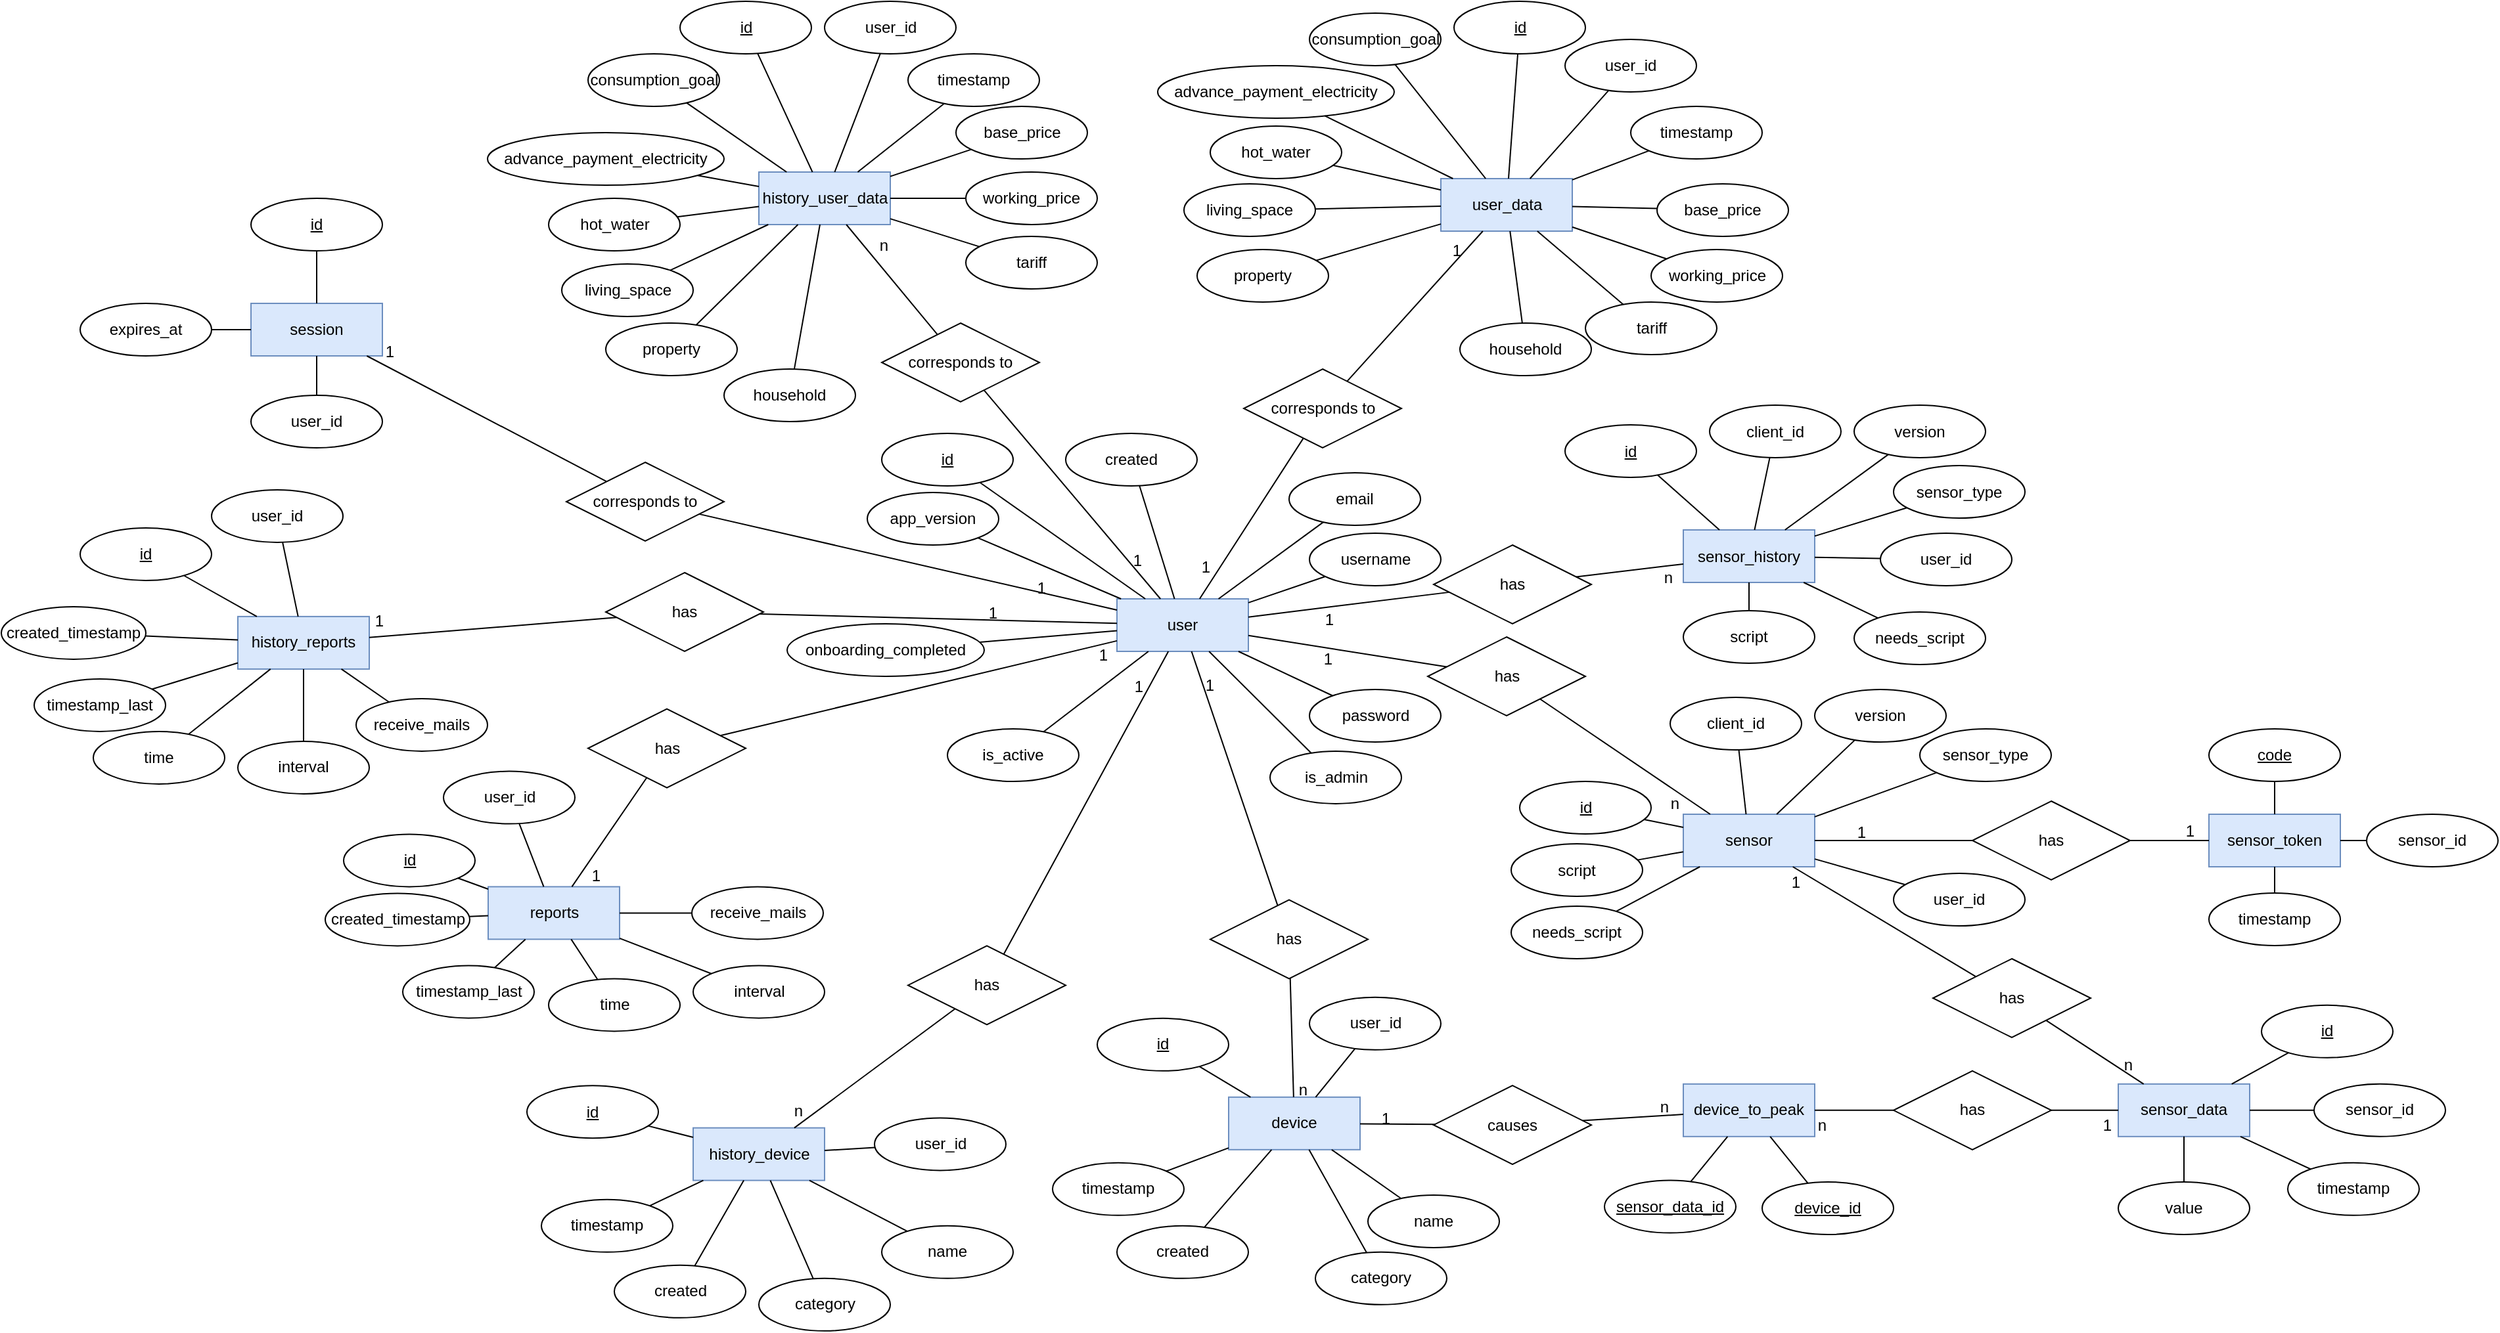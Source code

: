 <mxfile version="24.4.8" type="github">
  <diagram name="Seite-1" id="pW4nG8WH9TfMo9uKfoPs">
    <mxGraphModel dx="1494" dy="1533" grid="1" gridSize="10" guides="1" tooltips="1" connect="1" arrows="1" fold="1" page="1" pageScale="1" pageWidth="827" pageHeight="1169" math="0" shadow="0">
      <root>
        <mxCell id="0" />
        <mxCell id="1" parent="0" />
        <mxCell id="-V0COXys2nx_A6NHHlzI-1" value="user" style="whiteSpace=wrap;html=1;align=center;fillColor=#dae8fc;strokeColor=#6c8ebf;" parent="1" vertex="1">
          <mxGeometry x="479" y="-714" width="100" height="40" as="geometry" />
        </mxCell>
        <mxCell id="-V0COXys2nx_A6NHHlzI-3" value="id" style="ellipse;whiteSpace=wrap;html=1;align=center;fontStyle=4;" parent="1" vertex="1">
          <mxGeometry x="300" y="-840" width="100" height="40" as="geometry" />
        </mxCell>
        <mxCell id="-V0COXys2nx_A6NHHlzI-4" value="created" style="ellipse;whiteSpace=wrap;html=1;align=center;" parent="1" vertex="1">
          <mxGeometry x="440" y="-840" width="100" height="40" as="geometry" />
        </mxCell>
        <mxCell id="-V0COXys2nx_A6NHHlzI-5" value="email" style="ellipse;whiteSpace=wrap;html=1;align=center;" parent="1" vertex="1">
          <mxGeometry x="610" y="-810" width="100" height="40" as="geometry" />
        </mxCell>
        <mxCell id="-V0COXys2nx_A6NHHlzI-6" value="username" style="ellipse;whiteSpace=wrap;html=1;align=center;" parent="1" vertex="1">
          <mxGeometry x="625.5" y="-764" width="100" height="40" as="geometry" />
        </mxCell>
        <mxCell id="-V0COXys2nx_A6NHHlzI-7" value="password" style="ellipse;whiteSpace=wrap;html=1;align=center;" parent="1" vertex="1">
          <mxGeometry x="625.5" y="-645" width="100" height="40" as="geometry" />
        </mxCell>
        <mxCell id="-V0COXys2nx_A6NHHlzI-8" value="is_admin" style="ellipse;whiteSpace=wrap;html=1;align=center;" parent="1" vertex="1">
          <mxGeometry x="595.5" y="-598.05" width="100" height="40" as="geometry" />
        </mxCell>
        <mxCell id="-V0COXys2nx_A6NHHlzI-9" value="is_active" style="ellipse;whiteSpace=wrap;html=1;align=center;" parent="1" vertex="1">
          <mxGeometry x="350" y="-615" width="100" height="40" as="geometry" />
        </mxCell>
        <mxCell id="-V0COXys2nx_A6NHHlzI-10" value="onboarding_completed" style="ellipse;whiteSpace=wrap;html=1;align=center;" parent="1" vertex="1">
          <mxGeometry x="228" y="-695" width="150" height="40" as="geometry" />
        </mxCell>
        <mxCell id="-V0COXys2nx_A6NHHlzI-12" value="app_version" style="ellipse;whiteSpace=wrap;html=1;align=center;" parent="1" vertex="1">
          <mxGeometry x="289" y="-795" width="100" height="40" as="geometry" />
        </mxCell>
        <mxCell id="-V0COXys2nx_A6NHHlzI-13" value="" style="endArrow=none;html=1;rounded=0;" parent="1" source="-V0COXys2nx_A6NHHlzI-3" target="-V0COXys2nx_A6NHHlzI-1" edge="1">
          <mxGeometry relative="1" as="geometry">
            <mxPoint x="969" y="-504" as="sourcePoint" />
            <mxPoint x="1129" y="-504" as="targetPoint" />
          </mxGeometry>
        </mxCell>
        <mxCell id="-V0COXys2nx_A6NHHlzI-15" value="" style="endArrow=none;html=1;rounded=0;" parent="1" source="-V0COXys2nx_A6NHHlzI-1" target="-V0COXys2nx_A6NHHlzI-4" edge="1">
          <mxGeometry relative="1" as="geometry">
            <mxPoint x="476" y="-755" as="sourcePoint" />
            <mxPoint x="521" y="-704" as="targetPoint" />
          </mxGeometry>
        </mxCell>
        <mxCell id="-V0COXys2nx_A6NHHlzI-16" value="" style="endArrow=none;html=1;rounded=0;" parent="1" source="-V0COXys2nx_A6NHHlzI-1" target="-V0COXys2nx_A6NHHlzI-5" edge="1">
          <mxGeometry relative="1" as="geometry">
            <mxPoint x="486" y="-745" as="sourcePoint" />
            <mxPoint x="531" y="-694" as="targetPoint" />
          </mxGeometry>
        </mxCell>
        <mxCell id="-V0COXys2nx_A6NHHlzI-17" value="" style="endArrow=none;html=1;rounded=0;" parent="1" source="-V0COXys2nx_A6NHHlzI-1" target="-V0COXys2nx_A6NHHlzI-6" edge="1">
          <mxGeometry relative="1" as="geometry">
            <mxPoint x="496" y="-735" as="sourcePoint" />
            <mxPoint x="541" y="-684" as="targetPoint" />
          </mxGeometry>
        </mxCell>
        <mxCell id="-V0COXys2nx_A6NHHlzI-18" value="" style="endArrow=none;html=1;rounded=0;" parent="1" source="-V0COXys2nx_A6NHHlzI-1" target="-V0COXys2nx_A6NHHlzI-7" edge="1">
          <mxGeometry relative="1" as="geometry">
            <mxPoint x="506" y="-725" as="sourcePoint" />
            <mxPoint x="551" y="-674" as="targetPoint" />
          </mxGeometry>
        </mxCell>
        <mxCell id="-V0COXys2nx_A6NHHlzI-19" value="" style="endArrow=none;html=1;rounded=0;" parent="1" source="-V0COXys2nx_A6NHHlzI-1" target="-V0COXys2nx_A6NHHlzI-8" edge="1">
          <mxGeometry relative="1" as="geometry">
            <mxPoint x="516" y="-715" as="sourcePoint" />
            <mxPoint x="561" y="-664" as="targetPoint" />
          </mxGeometry>
        </mxCell>
        <mxCell id="-V0COXys2nx_A6NHHlzI-20" value="" style="endArrow=none;html=1;rounded=0;" parent="1" source="-V0COXys2nx_A6NHHlzI-1" target="-V0COXys2nx_A6NHHlzI-9" edge="1">
          <mxGeometry relative="1" as="geometry">
            <mxPoint x="526" y="-705" as="sourcePoint" />
            <mxPoint x="571" y="-654" as="targetPoint" />
          </mxGeometry>
        </mxCell>
        <mxCell id="-V0COXys2nx_A6NHHlzI-21" value="" style="endArrow=none;html=1;rounded=0;" parent="1" source="-V0COXys2nx_A6NHHlzI-1" target="-V0COXys2nx_A6NHHlzI-10" edge="1">
          <mxGeometry relative="1" as="geometry">
            <mxPoint x="536" y="-695" as="sourcePoint" />
            <mxPoint x="581" y="-644" as="targetPoint" />
          </mxGeometry>
        </mxCell>
        <mxCell id="-V0COXys2nx_A6NHHlzI-22" value="" style="endArrow=none;html=1;rounded=0;" parent="1" source="-V0COXys2nx_A6NHHlzI-1" target="-V0COXys2nx_A6NHHlzI-12" edge="1">
          <mxGeometry relative="1" as="geometry">
            <mxPoint x="546" y="-685" as="sourcePoint" />
            <mxPoint x="591" y="-634" as="targetPoint" />
          </mxGeometry>
        </mxCell>
        <mxCell id="-V0COXys2nx_A6NHHlzI-23" value="user_data" style="whiteSpace=wrap;html=1;align=center;fillColor=#dae8fc;strokeColor=#6c8ebf;" parent="1" vertex="1">
          <mxGeometry x="725.5" y="-1034" width="100" height="40" as="geometry" />
        </mxCell>
        <mxCell id="-V0COXys2nx_A6NHHlzI-24" value="id" style="ellipse;whiteSpace=wrap;html=1;align=center;fontStyle=4;" parent="1" vertex="1">
          <mxGeometry x="735.5" y="-1169" width="100" height="40" as="geometry" />
        </mxCell>
        <mxCell id="-V0COXys2nx_A6NHHlzI-25" value="user_id" style="ellipse;whiteSpace=wrap;html=1;align=center;" parent="1" vertex="1">
          <mxGeometry x="820" y="-1140" width="100" height="40" as="geometry" />
        </mxCell>
        <mxCell id="-V0COXys2nx_A6NHHlzI-27" value="timestamp" style="ellipse;whiteSpace=wrap;html=1;align=center;" parent="1" vertex="1">
          <mxGeometry x="870" y="-1089" width="100" height="40" as="geometry" />
        </mxCell>
        <mxCell id="-V0COXys2nx_A6NHHlzI-28" value="base_price" style="ellipse;whiteSpace=wrap;html=1;align=center;" parent="1" vertex="1">
          <mxGeometry x="890" y="-1030" width="100" height="40" as="geometry" />
        </mxCell>
        <mxCell id="-V0COXys2nx_A6NHHlzI-29" value="working_price" style="ellipse;whiteSpace=wrap;html=1;align=center;" parent="1" vertex="1">
          <mxGeometry x="885.5" y="-980" width="100" height="40" as="geometry" />
        </mxCell>
        <mxCell id="-V0COXys2nx_A6NHHlzI-30" value="tariff" style="ellipse;whiteSpace=wrap;html=1;align=center;" parent="1" vertex="1">
          <mxGeometry x="835.5" y="-940" width="100" height="40" as="geometry" />
        </mxCell>
        <mxCell id="-V0COXys2nx_A6NHHlzI-31" value="household" style="ellipse;whiteSpace=wrap;html=1;align=center;" parent="1" vertex="1">
          <mxGeometry x="740" y="-924" width="100" height="40" as="geometry" />
        </mxCell>
        <mxCell id="-V0COXys2nx_A6NHHlzI-32" value="property" style="ellipse;whiteSpace=wrap;html=1;align=center;" parent="1" vertex="1">
          <mxGeometry x="540" y="-980" width="100" height="40" as="geometry" />
        </mxCell>
        <mxCell id="-V0COXys2nx_A6NHHlzI-33" value="living_space" style="ellipse;whiteSpace=wrap;html=1;align=center;" parent="1" vertex="1">
          <mxGeometry x="530" y="-1030" width="100" height="40" as="geometry" />
        </mxCell>
        <mxCell id="-V0COXys2nx_A6NHHlzI-34" value="hot_water" style="ellipse;whiteSpace=wrap;html=1;align=center;" parent="1" vertex="1">
          <mxGeometry x="550" y="-1074" width="100" height="40" as="geometry" />
        </mxCell>
        <mxCell id="-V0COXys2nx_A6NHHlzI-35" value="advance_payment_electricity" style="ellipse;whiteSpace=wrap;html=1;align=center;" parent="1" vertex="1">
          <mxGeometry x="510" y="-1120" width="180" height="40" as="geometry" />
        </mxCell>
        <mxCell id="-V0COXys2nx_A6NHHlzI-36" value="consumption_goal" style="ellipse;whiteSpace=wrap;html=1;align=center;" parent="1" vertex="1">
          <mxGeometry x="625.5" y="-1160" width="100" height="40" as="geometry" />
        </mxCell>
        <mxCell id="-V0COXys2nx_A6NHHlzI-37" value="" style="endArrow=none;html=1;rounded=0;" parent="1" source="-V0COXys2nx_A6NHHlzI-23" target="-V0COXys2nx_A6NHHlzI-24" edge="1">
          <mxGeometry relative="1" as="geometry">
            <mxPoint x="342.5" y="-1044" as="sourcePoint" />
            <mxPoint x="368.5" y="-1114" as="targetPoint" />
          </mxGeometry>
        </mxCell>
        <mxCell id="-V0COXys2nx_A6NHHlzI-38" value="" style="endArrow=none;html=1;rounded=0;" parent="1" source="-V0COXys2nx_A6NHHlzI-23" target="-V0COXys2nx_A6NHHlzI-25" edge="1">
          <mxGeometry relative="1" as="geometry">
            <mxPoint x="352.5" y="-1034" as="sourcePoint" />
            <mxPoint x="378.5" y="-1104" as="targetPoint" />
          </mxGeometry>
        </mxCell>
        <mxCell id="-V0COXys2nx_A6NHHlzI-39" value="" style="endArrow=none;html=1;rounded=0;" parent="1" source="-V0COXys2nx_A6NHHlzI-23" target="-V0COXys2nx_A6NHHlzI-27" edge="1">
          <mxGeometry relative="1" as="geometry">
            <mxPoint x="362.5" y="-1024" as="sourcePoint" />
            <mxPoint x="388.5" y="-1094" as="targetPoint" />
          </mxGeometry>
        </mxCell>
        <mxCell id="-V0COXys2nx_A6NHHlzI-40" value="" style="endArrow=none;html=1;rounded=0;" parent="1" source="-V0COXys2nx_A6NHHlzI-23" target="-V0COXys2nx_A6NHHlzI-28" edge="1">
          <mxGeometry relative="1" as="geometry">
            <mxPoint x="372.5" y="-1014" as="sourcePoint" />
            <mxPoint x="880.779" y="-1035.056" as="targetPoint" />
          </mxGeometry>
        </mxCell>
        <mxCell id="-V0COXys2nx_A6NHHlzI-41" value="" style="endArrow=none;html=1;rounded=0;" parent="1" source="-V0COXys2nx_A6NHHlzI-23" target="-V0COXys2nx_A6NHHlzI-29" edge="1">
          <mxGeometry relative="1" as="geometry">
            <mxPoint x="382.5" y="-1004" as="sourcePoint" />
            <mxPoint x="408.5" y="-1074" as="targetPoint" />
          </mxGeometry>
        </mxCell>
        <mxCell id="-V0COXys2nx_A6NHHlzI-42" value="" style="endArrow=none;html=1;rounded=0;" parent="1" source="-V0COXys2nx_A6NHHlzI-30" target="-V0COXys2nx_A6NHHlzI-23" edge="1">
          <mxGeometry relative="1" as="geometry">
            <mxPoint x="392.5" y="-994" as="sourcePoint" />
            <mxPoint x="418.5" y="-1064" as="targetPoint" />
          </mxGeometry>
        </mxCell>
        <mxCell id="-V0COXys2nx_A6NHHlzI-43" value="" style="endArrow=none;html=1;rounded=0;" parent="1" source="-V0COXys2nx_A6NHHlzI-31" target="-V0COXys2nx_A6NHHlzI-23" edge="1">
          <mxGeometry relative="1" as="geometry">
            <mxPoint x="402.5" y="-984" as="sourcePoint" />
            <mxPoint x="428.5" y="-1054" as="targetPoint" />
          </mxGeometry>
        </mxCell>
        <mxCell id="-V0COXys2nx_A6NHHlzI-44" value="" style="endArrow=none;html=1;rounded=0;" parent="1" source="-V0COXys2nx_A6NHHlzI-32" target="-V0COXys2nx_A6NHHlzI-23" edge="1">
          <mxGeometry relative="1" as="geometry">
            <mxPoint x="412.5" y="-974" as="sourcePoint" />
            <mxPoint x="438.5" y="-1044" as="targetPoint" />
          </mxGeometry>
        </mxCell>
        <mxCell id="-V0COXys2nx_A6NHHlzI-45" value="" style="endArrow=none;html=1;rounded=0;" parent="1" source="-V0COXys2nx_A6NHHlzI-33" target="-V0COXys2nx_A6NHHlzI-23" edge="1">
          <mxGeometry relative="1" as="geometry">
            <mxPoint x="422.5" y="-964" as="sourcePoint" />
            <mxPoint x="448.5" y="-1034" as="targetPoint" />
          </mxGeometry>
        </mxCell>
        <mxCell id="-V0COXys2nx_A6NHHlzI-46" value="" style="endArrow=none;html=1;rounded=0;" parent="1" source="-V0COXys2nx_A6NHHlzI-34" target="-V0COXys2nx_A6NHHlzI-23" edge="1">
          <mxGeometry relative="1" as="geometry">
            <mxPoint x="432.5" y="-954" as="sourcePoint" />
            <mxPoint x="458.5" y="-1024" as="targetPoint" />
          </mxGeometry>
        </mxCell>
        <mxCell id="-V0COXys2nx_A6NHHlzI-47" value="" style="endArrow=none;html=1;rounded=0;" parent="1" source="-V0COXys2nx_A6NHHlzI-23" target="-V0COXys2nx_A6NHHlzI-35" edge="1">
          <mxGeometry relative="1" as="geometry">
            <mxPoint x="442.5" y="-944" as="sourcePoint" />
            <mxPoint x="468.5" y="-1014" as="targetPoint" />
          </mxGeometry>
        </mxCell>
        <mxCell id="-V0COXys2nx_A6NHHlzI-48" value="" style="endArrow=none;html=1;rounded=0;" parent="1" source="-V0COXys2nx_A6NHHlzI-23" target="-V0COXys2nx_A6NHHlzI-36" edge="1">
          <mxGeometry relative="1" as="geometry">
            <mxPoint x="452.5" y="-934" as="sourcePoint" />
            <mxPoint x="478.5" y="-1004" as="targetPoint" />
          </mxGeometry>
        </mxCell>
        <mxCell id="-V0COXys2nx_A6NHHlzI-49" value="session" style="whiteSpace=wrap;html=1;align=center;fillColor=#dae8fc;strokeColor=#6c8ebf;" parent="1" vertex="1">
          <mxGeometry x="-180" y="-939" width="100" height="40" as="geometry" />
        </mxCell>
        <mxCell id="-V0COXys2nx_A6NHHlzI-50" value="id" style="ellipse;whiteSpace=wrap;html=1;align=center;fontStyle=4;" parent="1" vertex="1">
          <mxGeometry x="-180" y="-1019" width="100" height="40" as="geometry" />
        </mxCell>
        <mxCell id="-V0COXys2nx_A6NHHlzI-51" value="user_id" style="ellipse;whiteSpace=wrap;html=1;align=center;" parent="1" vertex="1">
          <mxGeometry x="-180" y="-869" width="100" height="40" as="geometry" />
        </mxCell>
        <mxCell id="-V0COXys2nx_A6NHHlzI-52" value="expires_at" style="ellipse;whiteSpace=wrap;html=1;align=center;" parent="1" vertex="1">
          <mxGeometry x="-310" y="-939" width="100" height="40" as="geometry" />
        </mxCell>
        <mxCell id="-V0COXys2nx_A6NHHlzI-53" value="" style="endArrow=none;html=1;rounded=0;" parent="1" source="-V0COXys2nx_A6NHHlzI-51" target="-V0COXys2nx_A6NHHlzI-49" edge="1">
          <mxGeometry relative="1" as="geometry">
            <mxPoint x="310" y="-1099" as="sourcePoint" />
            <mxPoint x="350" y="-1179" as="targetPoint" />
          </mxGeometry>
        </mxCell>
        <mxCell id="-V0COXys2nx_A6NHHlzI-54" value="" style="endArrow=none;html=1;rounded=0;" parent="1" source="-V0COXys2nx_A6NHHlzI-52" target="-V0COXys2nx_A6NHHlzI-49" edge="1">
          <mxGeometry relative="1" as="geometry">
            <mxPoint x="320" y="-1089" as="sourcePoint" />
            <mxPoint x="360" y="-1169" as="targetPoint" />
          </mxGeometry>
        </mxCell>
        <mxCell id="-V0COXys2nx_A6NHHlzI-55" value="" style="endArrow=none;html=1;rounded=0;" parent="1" source="-V0COXys2nx_A6NHHlzI-49" target="-V0COXys2nx_A6NHHlzI-50" edge="1">
          <mxGeometry relative="1" as="geometry">
            <mxPoint x="330" y="-1079" as="sourcePoint" />
            <mxPoint x="370" y="-1159" as="targetPoint" />
          </mxGeometry>
        </mxCell>
        <mxCell id="-V0COXys2nx_A6NHHlzI-56" value="history_user_data" style="whiteSpace=wrap;html=1;align=center;fillColor=#dae8fc;strokeColor=#6c8ebf;" parent="1" vertex="1">
          <mxGeometry x="206.5" y="-1039" width="100" height="40" as="geometry" />
        </mxCell>
        <mxCell id="-V0COXys2nx_A6NHHlzI-57" value="id" style="ellipse;whiteSpace=wrap;html=1;align=center;fontStyle=4;" parent="1" vertex="1">
          <mxGeometry x="146.5" y="-1169" width="100" height="40" as="geometry" />
        </mxCell>
        <mxCell id="-V0COXys2nx_A6NHHlzI-58" value="user_id" style="ellipse;whiteSpace=wrap;html=1;align=center;" parent="1" vertex="1">
          <mxGeometry x="256.5" y="-1169" width="100" height="40" as="geometry" />
        </mxCell>
        <mxCell id="-V0COXys2nx_A6NHHlzI-59" value="timestamp" style="ellipse;whiteSpace=wrap;html=1;align=center;" parent="1" vertex="1">
          <mxGeometry x="320" y="-1129" width="100" height="40" as="geometry" />
        </mxCell>
        <mxCell id="-V0COXys2nx_A6NHHlzI-60" value="base_price" style="ellipse;whiteSpace=wrap;html=1;align=center;" parent="1" vertex="1">
          <mxGeometry x="356.5" y="-1089" width="100" height="40" as="geometry" />
        </mxCell>
        <mxCell id="-V0COXys2nx_A6NHHlzI-61" value="working_price" style="ellipse;whiteSpace=wrap;html=1;align=center;" parent="1" vertex="1">
          <mxGeometry x="364" y="-1039" width="100" height="40" as="geometry" />
        </mxCell>
        <mxCell id="-V0COXys2nx_A6NHHlzI-62" value="tariff" style="ellipse;whiteSpace=wrap;html=1;align=center;" parent="1" vertex="1">
          <mxGeometry x="364" y="-990" width="100" height="40" as="geometry" />
        </mxCell>
        <mxCell id="-V0COXys2nx_A6NHHlzI-63" value="household" style="ellipse;whiteSpace=wrap;html=1;align=center;" parent="1" vertex="1">
          <mxGeometry x="180" y="-889" width="100" height="40" as="geometry" />
        </mxCell>
        <mxCell id="-V0COXys2nx_A6NHHlzI-64" value="property" style="ellipse;whiteSpace=wrap;html=1;align=center;" parent="1" vertex="1">
          <mxGeometry x="90" y="-924" width="100" height="40" as="geometry" />
        </mxCell>
        <mxCell id="-V0COXys2nx_A6NHHlzI-65" value="living_space" style="ellipse;whiteSpace=wrap;html=1;align=center;" parent="1" vertex="1">
          <mxGeometry x="56.5" y="-969" width="100" height="40" as="geometry" />
        </mxCell>
        <mxCell id="-V0COXys2nx_A6NHHlzI-66" value="hot_water" style="ellipse;whiteSpace=wrap;html=1;align=center;" parent="1" vertex="1">
          <mxGeometry x="46.5" y="-1019" width="100" height="40" as="geometry" />
        </mxCell>
        <mxCell id="-V0COXys2nx_A6NHHlzI-67" value="advance_payment_electricity" style="ellipse;whiteSpace=wrap;html=1;align=center;" parent="1" vertex="1">
          <mxGeometry y="-1069" width="180" height="40" as="geometry" />
        </mxCell>
        <mxCell id="-V0COXys2nx_A6NHHlzI-68" value="consumption_goal" style="ellipse;whiteSpace=wrap;html=1;align=center;" parent="1" vertex="1">
          <mxGeometry x="76.5" y="-1129" width="100" height="40" as="geometry" />
        </mxCell>
        <mxCell id="-V0COXys2nx_A6NHHlzI-69" value="" style="endArrow=none;html=1;rounded=0;" parent="1" source="-V0COXys2nx_A6NHHlzI-56" target="-V0COXys2nx_A6NHHlzI-57" edge="1">
          <mxGeometry relative="1" as="geometry">
            <mxPoint x="-176.5" y="-1049" as="sourcePoint" />
            <mxPoint x="-150.5" y="-1119" as="targetPoint" />
          </mxGeometry>
        </mxCell>
        <mxCell id="-V0COXys2nx_A6NHHlzI-70" value="" style="endArrow=none;html=1;rounded=0;" parent="1" source="-V0COXys2nx_A6NHHlzI-56" target="-V0COXys2nx_A6NHHlzI-58" edge="1">
          <mxGeometry relative="1" as="geometry">
            <mxPoint x="-166.5" y="-1039" as="sourcePoint" />
            <mxPoint x="-140.5" y="-1109" as="targetPoint" />
          </mxGeometry>
        </mxCell>
        <mxCell id="-V0COXys2nx_A6NHHlzI-71" value="" style="endArrow=none;html=1;rounded=0;" parent="1" source="-V0COXys2nx_A6NHHlzI-56" target="-V0COXys2nx_A6NHHlzI-59" edge="1">
          <mxGeometry relative="1" as="geometry">
            <mxPoint x="-156.5" y="-1029" as="sourcePoint" />
            <mxPoint x="-130.5" y="-1099" as="targetPoint" />
          </mxGeometry>
        </mxCell>
        <mxCell id="-V0COXys2nx_A6NHHlzI-72" value="" style="endArrow=none;html=1;rounded=0;" parent="1" source="-V0COXys2nx_A6NHHlzI-56" target="-V0COXys2nx_A6NHHlzI-60" edge="1">
          <mxGeometry relative="1" as="geometry">
            <mxPoint x="-146.5" y="-1019" as="sourcePoint" />
            <mxPoint x="-120.5" y="-1089" as="targetPoint" />
          </mxGeometry>
        </mxCell>
        <mxCell id="-V0COXys2nx_A6NHHlzI-73" value="" style="endArrow=none;html=1;rounded=0;" parent="1" source="-V0COXys2nx_A6NHHlzI-56" target="-V0COXys2nx_A6NHHlzI-61" edge="1">
          <mxGeometry relative="1" as="geometry">
            <mxPoint x="-136.5" y="-1009" as="sourcePoint" />
            <mxPoint x="-110.5" y="-1079" as="targetPoint" />
          </mxGeometry>
        </mxCell>
        <mxCell id="-V0COXys2nx_A6NHHlzI-74" value="" style="endArrow=none;html=1;rounded=0;" parent="1" source="-V0COXys2nx_A6NHHlzI-62" target="-V0COXys2nx_A6NHHlzI-56" edge="1">
          <mxGeometry relative="1" as="geometry">
            <mxPoint x="-126.5" y="-999" as="sourcePoint" />
            <mxPoint x="-100.5" y="-1069" as="targetPoint" />
          </mxGeometry>
        </mxCell>
        <mxCell id="-V0COXys2nx_A6NHHlzI-75" value="" style="endArrow=none;html=1;rounded=0;" parent="1" source="-V0COXys2nx_A6NHHlzI-63" target="-V0COXys2nx_A6NHHlzI-56" edge="1">
          <mxGeometry relative="1" as="geometry">
            <mxPoint x="-116.5" y="-989" as="sourcePoint" />
            <mxPoint x="-90.5" y="-1059" as="targetPoint" />
          </mxGeometry>
        </mxCell>
        <mxCell id="-V0COXys2nx_A6NHHlzI-76" value="" style="endArrow=none;html=1;rounded=0;" parent="1" source="-V0COXys2nx_A6NHHlzI-64" target="-V0COXys2nx_A6NHHlzI-56" edge="1">
          <mxGeometry relative="1" as="geometry">
            <mxPoint x="-106.5" y="-979" as="sourcePoint" />
            <mxPoint x="-80.5" y="-1049" as="targetPoint" />
          </mxGeometry>
        </mxCell>
        <mxCell id="-V0COXys2nx_A6NHHlzI-77" value="" style="endArrow=none;html=1;rounded=0;" parent="1" source="-V0COXys2nx_A6NHHlzI-65" target="-V0COXys2nx_A6NHHlzI-56" edge="1">
          <mxGeometry relative="1" as="geometry">
            <mxPoint x="-96.5" y="-969" as="sourcePoint" />
            <mxPoint x="-70.5" y="-1039" as="targetPoint" />
          </mxGeometry>
        </mxCell>
        <mxCell id="-V0COXys2nx_A6NHHlzI-78" value="" style="endArrow=none;html=1;rounded=0;" parent="1" source="-V0COXys2nx_A6NHHlzI-66" target="-V0COXys2nx_A6NHHlzI-56" edge="1">
          <mxGeometry relative="1" as="geometry">
            <mxPoint x="-86.5" y="-959" as="sourcePoint" />
            <mxPoint x="-60.5" y="-1029" as="targetPoint" />
          </mxGeometry>
        </mxCell>
        <mxCell id="-V0COXys2nx_A6NHHlzI-79" value="" style="endArrow=none;html=1;rounded=0;" parent="1" source="-V0COXys2nx_A6NHHlzI-56" target="-V0COXys2nx_A6NHHlzI-67" edge="1">
          <mxGeometry relative="1" as="geometry">
            <mxPoint x="-76.5" y="-949" as="sourcePoint" />
            <mxPoint x="-50.5" y="-1019" as="targetPoint" />
          </mxGeometry>
        </mxCell>
        <mxCell id="-V0COXys2nx_A6NHHlzI-80" value="" style="endArrow=none;html=1;rounded=0;" parent="1" source="-V0COXys2nx_A6NHHlzI-56" target="-V0COXys2nx_A6NHHlzI-68" edge="1">
          <mxGeometry relative="1" as="geometry">
            <mxPoint x="-66.5" y="-939" as="sourcePoint" />
            <mxPoint x="-40.5" y="-1009" as="targetPoint" />
          </mxGeometry>
        </mxCell>
        <mxCell id="-V0COXys2nx_A6NHHlzI-81" value="reports" style="whiteSpace=wrap;html=1;align=center;fillColor=#dae8fc;strokeColor=#6c8ebf;" parent="1" vertex="1">
          <mxGeometry x="0.5" y="-494.8" width="100" height="40" as="geometry" />
        </mxCell>
        <mxCell id="-V0COXys2nx_A6NHHlzI-82" value="id" style="ellipse;whiteSpace=wrap;html=1;align=center;fontStyle=4;" parent="1" vertex="1">
          <mxGeometry x="-109.5" y="-534.8" width="100" height="40" as="geometry" />
        </mxCell>
        <mxCell id="-V0COXys2nx_A6NHHlzI-83" value="user_id" style="ellipse;whiteSpace=wrap;html=1;align=center;" parent="1" vertex="1">
          <mxGeometry x="-33.5" y="-582.71" width="100" height="40" as="geometry" />
        </mxCell>
        <mxCell id="-V0COXys2nx_A6NHHlzI-84" value="receive_mails" style="ellipse;whiteSpace=wrap;html=1;align=center;" parent="1" vertex="1">
          <mxGeometry x="155.5" y="-494.8" width="100" height="40" as="geometry" />
        </mxCell>
        <mxCell id="-V0COXys2nx_A6NHHlzI-85" value="interval" style="ellipse;whiteSpace=wrap;html=1;align=center;" parent="1" vertex="1">
          <mxGeometry x="156.5" y="-434.8" width="100" height="40" as="geometry" />
        </mxCell>
        <mxCell id="-V0COXys2nx_A6NHHlzI-86" value="time" style="ellipse;whiteSpace=wrap;html=1;align=center;" parent="1" vertex="1">
          <mxGeometry x="46.5" y="-424.8" width="100" height="40" as="geometry" />
        </mxCell>
        <mxCell id="-V0COXys2nx_A6NHHlzI-87" value="timestamp_last" style="ellipse;whiteSpace=wrap;html=1;align=center;" parent="1" vertex="1">
          <mxGeometry x="-64.5" y="-434.8" width="100" height="40" as="geometry" />
        </mxCell>
        <mxCell id="-V0COXys2nx_A6NHHlzI-88" value="created_timestamp" style="ellipse;whiteSpace=wrap;html=1;align=center;" parent="1" vertex="1">
          <mxGeometry x="-123.5" y="-489.8" width="110" height="40" as="geometry" />
        </mxCell>
        <mxCell id="-V0COXys2nx_A6NHHlzI-89" value="" style="endArrow=none;html=1;rounded=0;" parent="1" source="-V0COXys2nx_A6NHHlzI-81" target="-V0COXys2nx_A6NHHlzI-82" edge="1">
          <mxGeometry relative="1" as="geometry">
            <mxPoint x="506.5" y="-724.8" as="sourcePoint" />
            <mxPoint x="466.5" y="-724.8" as="targetPoint" />
          </mxGeometry>
        </mxCell>
        <mxCell id="-V0COXys2nx_A6NHHlzI-90" value="" style="endArrow=none;html=1;rounded=0;" parent="1" source="-V0COXys2nx_A6NHHlzI-83" target="-V0COXys2nx_A6NHHlzI-81" edge="1">
          <mxGeometry relative="1" as="geometry">
            <mxPoint x="516.5" y="-714.8" as="sourcePoint" />
            <mxPoint x="476.5" y="-714.8" as="targetPoint" />
          </mxGeometry>
        </mxCell>
        <mxCell id="-V0COXys2nx_A6NHHlzI-91" value="" style="endArrow=none;html=1;rounded=0;" parent="1" source="-V0COXys2nx_A6NHHlzI-84" target="-V0COXys2nx_A6NHHlzI-81" edge="1">
          <mxGeometry relative="1" as="geometry">
            <mxPoint x="526.5" y="-704.8" as="sourcePoint" />
            <mxPoint x="486.5" y="-704.8" as="targetPoint" />
          </mxGeometry>
        </mxCell>
        <mxCell id="-V0COXys2nx_A6NHHlzI-92" value="" style="endArrow=none;html=1;rounded=0;" parent="1" source="-V0COXys2nx_A6NHHlzI-85" target="-V0COXys2nx_A6NHHlzI-81" edge="1">
          <mxGeometry relative="1" as="geometry">
            <mxPoint x="536.5" y="-694.8" as="sourcePoint" />
            <mxPoint x="496.5" y="-694.8" as="targetPoint" />
          </mxGeometry>
        </mxCell>
        <mxCell id="-V0COXys2nx_A6NHHlzI-93" value="" style="endArrow=none;html=1;rounded=0;" parent="1" source="-V0COXys2nx_A6NHHlzI-81" target="-V0COXys2nx_A6NHHlzI-86" edge="1">
          <mxGeometry relative="1" as="geometry">
            <mxPoint x="546.5" y="-684.8" as="sourcePoint" />
            <mxPoint x="89.5" y="-428.8" as="targetPoint" />
          </mxGeometry>
        </mxCell>
        <mxCell id="-V0COXys2nx_A6NHHlzI-94" value="" style="endArrow=none;html=1;rounded=0;" parent="1" source="-V0COXys2nx_A6NHHlzI-81" target="-V0COXys2nx_A6NHHlzI-87" edge="1">
          <mxGeometry relative="1" as="geometry">
            <mxPoint x="556.5" y="-674.8" as="sourcePoint" />
            <mxPoint x="516.5" y="-674.8" as="targetPoint" />
          </mxGeometry>
        </mxCell>
        <mxCell id="-V0COXys2nx_A6NHHlzI-95" value="" style="endArrow=none;html=1;rounded=0;" parent="1" source="-V0COXys2nx_A6NHHlzI-81" target="-V0COXys2nx_A6NHHlzI-88" edge="1">
          <mxGeometry relative="1" as="geometry">
            <mxPoint x="566.5" y="-664.8" as="sourcePoint" />
            <mxPoint x="526.5" y="-664.8" as="targetPoint" />
          </mxGeometry>
        </mxCell>
        <mxCell id="-V0COXys2nx_A6NHHlzI-96" value="history_reports" style="whiteSpace=wrap;html=1;align=center;fillColor=#dae8fc;strokeColor=#6c8ebf;" parent="1" vertex="1">
          <mxGeometry x="-190" y="-700.55" width="100" height="40" as="geometry" />
        </mxCell>
        <mxCell id="-V0COXys2nx_A6NHHlzI-97" value="id" style="ellipse;whiteSpace=wrap;html=1;align=center;fontStyle=4;" parent="1" vertex="1">
          <mxGeometry x="-310" y="-768.05" width="100" height="40" as="geometry" />
        </mxCell>
        <mxCell id="-V0COXys2nx_A6NHHlzI-98" value="user_id" style="ellipse;whiteSpace=wrap;html=1;align=center;" parent="1" vertex="1">
          <mxGeometry x="-210" y="-797.05" width="100" height="40" as="geometry" />
        </mxCell>
        <mxCell id="-V0COXys2nx_A6NHHlzI-99" value="receive_mails" style="ellipse;whiteSpace=wrap;html=1;align=center;" parent="1" vertex="1">
          <mxGeometry x="-100" y="-638.05" width="100" height="40" as="geometry" />
        </mxCell>
        <mxCell id="-V0COXys2nx_A6NHHlzI-100" value="interval" style="ellipse;whiteSpace=wrap;html=1;align=center;" parent="1" vertex="1">
          <mxGeometry x="-190" y="-605.55" width="100" height="40" as="geometry" />
        </mxCell>
        <mxCell id="-V0COXys2nx_A6NHHlzI-101" value="time" style="ellipse;whiteSpace=wrap;html=1;align=center;" parent="1" vertex="1">
          <mxGeometry x="-300" y="-613.05" width="100" height="40" as="geometry" />
        </mxCell>
        <mxCell id="-V0COXys2nx_A6NHHlzI-102" value="timestamp_last" style="ellipse;whiteSpace=wrap;html=1;align=center;" parent="1" vertex="1">
          <mxGeometry x="-345" y="-653.05" width="100" height="40" as="geometry" />
        </mxCell>
        <mxCell id="-V0COXys2nx_A6NHHlzI-103" value="created_timestamp" style="ellipse;whiteSpace=wrap;html=1;align=center;" parent="1" vertex="1">
          <mxGeometry x="-370" y="-708.05" width="110" height="40" as="geometry" />
        </mxCell>
        <mxCell id="-V0COXys2nx_A6NHHlzI-104" value="" style="endArrow=none;html=1;rounded=0;" parent="1" source="-V0COXys2nx_A6NHHlzI-96" target="-V0COXys2nx_A6NHHlzI-97" edge="1">
          <mxGeometry relative="1" as="geometry">
            <mxPoint x="-30" y="-920.55" as="sourcePoint" />
            <mxPoint x="-70" y="-920.55" as="targetPoint" />
          </mxGeometry>
        </mxCell>
        <mxCell id="-V0COXys2nx_A6NHHlzI-105" value="" style="endArrow=none;html=1;rounded=0;" parent="1" source="-V0COXys2nx_A6NHHlzI-98" target="-V0COXys2nx_A6NHHlzI-96" edge="1">
          <mxGeometry relative="1" as="geometry">
            <mxPoint x="-20" y="-910.55" as="sourcePoint" />
            <mxPoint x="-60" y="-910.55" as="targetPoint" />
          </mxGeometry>
        </mxCell>
        <mxCell id="-V0COXys2nx_A6NHHlzI-106" value="" style="endArrow=none;html=1;rounded=0;" parent="1" source="-V0COXys2nx_A6NHHlzI-99" target="-V0COXys2nx_A6NHHlzI-96" edge="1">
          <mxGeometry relative="1" as="geometry">
            <mxPoint x="-10" y="-900.55" as="sourcePoint" />
            <mxPoint x="-50" y="-900.55" as="targetPoint" />
          </mxGeometry>
        </mxCell>
        <mxCell id="-V0COXys2nx_A6NHHlzI-107" value="" style="endArrow=none;html=1;rounded=0;" parent="1" source="-V0COXys2nx_A6NHHlzI-100" target="-V0COXys2nx_A6NHHlzI-96" edge="1">
          <mxGeometry relative="1" as="geometry">
            <mxPoint y="-890.55" as="sourcePoint" />
            <mxPoint x="-40" y="-890.55" as="targetPoint" />
          </mxGeometry>
        </mxCell>
        <mxCell id="-V0COXys2nx_A6NHHlzI-108" value="" style="endArrow=none;html=1;rounded=0;" parent="1" source="-V0COXys2nx_A6NHHlzI-96" target="-V0COXys2nx_A6NHHlzI-101" edge="1">
          <mxGeometry relative="1" as="geometry">
            <mxPoint x="10" y="-880.55" as="sourcePoint" />
            <mxPoint x="-30" y="-880.55" as="targetPoint" />
          </mxGeometry>
        </mxCell>
        <mxCell id="-V0COXys2nx_A6NHHlzI-109" value="" style="endArrow=none;html=1;rounded=0;" parent="1" source="-V0COXys2nx_A6NHHlzI-96" target="-V0COXys2nx_A6NHHlzI-102" edge="1">
          <mxGeometry relative="1" as="geometry">
            <mxPoint x="20" y="-870.55" as="sourcePoint" />
            <mxPoint x="-20" y="-870.55" as="targetPoint" />
          </mxGeometry>
        </mxCell>
        <mxCell id="-V0COXys2nx_A6NHHlzI-110" value="" style="endArrow=none;html=1;rounded=0;" parent="1" source="-V0COXys2nx_A6NHHlzI-96" target="-V0COXys2nx_A6NHHlzI-103" edge="1">
          <mxGeometry relative="1" as="geometry">
            <mxPoint x="30" y="-860.55" as="sourcePoint" />
            <mxPoint x="-10" y="-860.55" as="targetPoint" />
          </mxGeometry>
        </mxCell>
        <mxCell id="-V0COXys2nx_A6NHHlzI-111" value="corresponds to" style="shape=rhombus;perimeter=rhombusPerimeter;whiteSpace=wrap;html=1;align=center;" parent="1" vertex="1">
          <mxGeometry x="300" y="-924" width="120" height="60" as="geometry" />
        </mxCell>
        <mxCell id="-V0COXys2nx_A6NHHlzI-114" value="" style="endArrow=none;html=1;rounded=0;" parent="1" source="-V0COXys2nx_A6NHHlzI-111" target="-V0COXys2nx_A6NHHlzI-56" edge="1">
          <mxGeometry relative="1" as="geometry">
            <mxPoint x="240" y="-910" as="sourcePoint" />
            <mxPoint x="400" y="-910" as="targetPoint" />
          </mxGeometry>
        </mxCell>
        <mxCell id="-V0COXys2nx_A6NHHlzI-115" value="n" style="resizable=0;html=1;whiteSpace=wrap;align=right;verticalAlign=bottom;" parent="-V0COXys2nx_A6NHHlzI-114" connectable="0" vertex="1">
          <mxGeometry x="1" relative="1" as="geometry">
            <mxPoint x="34" y="25" as="offset" />
          </mxGeometry>
        </mxCell>
        <mxCell id="-V0COXys2nx_A6NHHlzI-116" value="" style="endArrow=none;html=1;rounded=0;" parent="1" source="-V0COXys2nx_A6NHHlzI-111" target="-V0COXys2nx_A6NHHlzI-1" edge="1">
          <mxGeometry relative="1" as="geometry">
            <mxPoint x="457.448" y="-1018.224" as="sourcePoint" />
            <mxPoint x="216" y="-1009" as="targetPoint" />
          </mxGeometry>
        </mxCell>
        <mxCell id="-V0COXys2nx_A6NHHlzI-117" value="1" style="resizable=0;html=1;whiteSpace=wrap;align=right;verticalAlign=bottom;" parent="-V0COXys2nx_A6NHHlzI-116" connectable="0" vertex="1">
          <mxGeometry x="1" relative="1" as="geometry">
            <mxPoint x="-13" y="-20" as="offset" />
          </mxGeometry>
        </mxCell>
        <mxCell id="-V0COXys2nx_A6NHHlzI-118" value="corresponds to" style="shape=rhombus;perimeter=rhombusPerimeter;whiteSpace=wrap;html=1;align=center;" parent="1" vertex="1">
          <mxGeometry x="575.5" y="-889" width="120" height="60" as="geometry" />
        </mxCell>
        <mxCell id="-V0COXys2nx_A6NHHlzI-119" value="" style="endArrow=none;html=1;rounded=0;" parent="1" source="-V0COXys2nx_A6NHHlzI-118" target="-V0COXys2nx_A6NHHlzI-1" edge="1">
          <mxGeometry relative="1" as="geometry">
            <mxPoint x="388" y="-863" as="sourcePoint" />
            <mxPoint x="522" y="-704" as="targetPoint" />
          </mxGeometry>
        </mxCell>
        <mxCell id="-V0COXys2nx_A6NHHlzI-120" value="1" style="resizable=0;html=1;whiteSpace=wrap;align=right;verticalAlign=bottom;" parent="-V0COXys2nx_A6NHHlzI-119" connectable="0" vertex="1">
          <mxGeometry x="1" relative="1" as="geometry">
            <mxPoint x="10" y="-15" as="offset" />
          </mxGeometry>
        </mxCell>
        <mxCell id="-V0COXys2nx_A6NHHlzI-121" value="" style="endArrow=none;html=1;rounded=0;" parent="1" source="-V0COXys2nx_A6NHHlzI-118" target="-V0COXys2nx_A6NHHlzI-23" edge="1">
          <mxGeometry relative="1" as="geometry">
            <mxPoint x="716" y="-864" as="sourcePoint" />
            <mxPoint x="559" y="-704" as="targetPoint" />
          </mxGeometry>
        </mxCell>
        <mxCell id="-V0COXys2nx_A6NHHlzI-122" value="1" style="resizable=0;html=1;whiteSpace=wrap;align=right;verticalAlign=bottom;" parent="-V0COXys2nx_A6NHHlzI-121" connectable="0" vertex="1">
          <mxGeometry x="1" relative="1" as="geometry">
            <mxPoint x="-15" y="23" as="offset" />
          </mxGeometry>
        </mxCell>
        <mxCell id="-V0COXys2nx_A6NHHlzI-124" value="corresponds to" style="shape=rhombus;perimeter=rhombusPerimeter;whiteSpace=wrap;html=1;align=center;" parent="1" vertex="1">
          <mxGeometry x="60" y="-818" width="120" height="60" as="geometry" />
        </mxCell>
        <mxCell id="-V0COXys2nx_A6NHHlzI-125" value="" style="endArrow=none;html=1;rounded=0;" parent="1" source="-V0COXys2nx_A6NHHlzI-124" target="-V0COXys2nx_A6NHHlzI-1" edge="1">
          <mxGeometry relative="1" as="geometry">
            <mxPoint x="388" y="-863" as="sourcePoint" />
            <mxPoint x="522" y="-704" as="targetPoint" />
          </mxGeometry>
        </mxCell>
        <mxCell id="-V0COXys2nx_A6NHHlzI-126" value="1" style="resizable=0;html=1;whiteSpace=wrap;align=right;verticalAlign=bottom;" parent="-V0COXys2nx_A6NHHlzI-125" connectable="0" vertex="1">
          <mxGeometry x="1" relative="1" as="geometry">
            <mxPoint x="-52" y="-8" as="offset" />
          </mxGeometry>
        </mxCell>
        <mxCell id="-V0COXys2nx_A6NHHlzI-127" value="" style="endArrow=none;html=1;rounded=0;" parent="1" source="-V0COXys2nx_A6NHHlzI-124" target="-V0COXys2nx_A6NHHlzI-49" edge="1">
          <mxGeometry relative="1" as="geometry">
            <mxPoint x="-42.692" y="-918.404" as="sourcePoint" />
            <mxPoint x="239" y="-908" as="targetPoint" />
          </mxGeometry>
        </mxCell>
        <mxCell id="-V0COXys2nx_A6NHHlzI-128" value="1" style="resizable=0;html=1;whiteSpace=wrap;align=right;verticalAlign=bottom;" parent="-V0COXys2nx_A6NHHlzI-127" connectable="0" vertex="1">
          <mxGeometry x="1" relative="1" as="geometry">
            <mxPoint x="22" y="5" as="offset" />
          </mxGeometry>
        </mxCell>
        <mxCell id="-V0COXys2nx_A6NHHlzI-129" value="has" style="shape=rhombus;perimeter=rhombusPerimeter;whiteSpace=wrap;html=1;align=center;" parent="1" vertex="1">
          <mxGeometry x="76.5" y="-630.21" width="120" height="60" as="geometry" />
        </mxCell>
        <mxCell id="-V0COXys2nx_A6NHHlzI-130" value="" style="endArrow=none;html=1;rounded=0;" parent="1" source="-V0COXys2nx_A6NHHlzI-129" target="-V0COXys2nx_A6NHHlzI-1" edge="1">
          <mxGeometry relative="1" as="geometry">
            <mxPoint x="716" y="-864" as="sourcePoint" />
            <mxPoint x="559" y="-704" as="targetPoint" />
          </mxGeometry>
        </mxCell>
        <mxCell id="-V0COXys2nx_A6NHHlzI-131" value="1" style="resizable=0;html=1;whiteSpace=wrap;align=right;verticalAlign=bottom;" parent="-V0COXys2nx_A6NHHlzI-130" connectable="0" vertex="1">
          <mxGeometry x="1" relative="1" as="geometry">
            <mxPoint x="-6" y="20" as="offset" />
          </mxGeometry>
        </mxCell>
        <mxCell id="-V0COXys2nx_A6NHHlzI-132" value="" style="endArrow=none;html=1;rounded=0;" parent="1" source="-V0COXys2nx_A6NHHlzI-129" target="-V0COXys2nx_A6NHHlzI-81" edge="1">
          <mxGeometry relative="1" as="geometry">
            <mxPoint x="17.32" y="-550.21" as="sourcePoint" />
            <mxPoint x="133.5" y="-703.8" as="targetPoint" />
          </mxGeometry>
        </mxCell>
        <mxCell id="-V0COXys2nx_A6NHHlzI-133" value="1" style="resizable=0;html=1;whiteSpace=wrap;align=right;verticalAlign=bottom;" parent="-V0COXys2nx_A6NHHlzI-132" connectable="0" vertex="1">
          <mxGeometry x="1" relative="1" as="geometry">
            <mxPoint x="23" as="offset" />
          </mxGeometry>
        </mxCell>
        <mxCell id="-V0COXys2nx_A6NHHlzI-134" value="has" style="shape=rhombus;perimeter=rhombusPerimeter;whiteSpace=wrap;html=1;align=center;" parent="1" vertex="1">
          <mxGeometry x="90" y="-734" width="120" height="60" as="geometry" />
        </mxCell>
        <mxCell id="-V0COXys2nx_A6NHHlzI-135" value="" style="endArrow=none;html=1;rounded=0;" parent="1" source="-V0COXys2nx_A6NHHlzI-134" target="-V0COXys2nx_A6NHHlzI-1" edge="1">
          <mxGeometry relative="1" as="geometry">
            <mxPoint x="637" y="-576" as="sourcePoint" />
            <mxPoint x="557" y="-664" as="targetPoint" />
          </mxGeometry>
        </mxCell>
        <mxCell id="-V0COXys2nx_A6NHHlzI-136" value="1" style="resizable=0;html=1;whiteSpace=wrap;align=right;verticalAlign=bottom;" parent="-V0COXys2nx_A6NHHlzI-135" connectable="0" vertex="1">
          <mxGeometry x="1" relative="1" as="geometry">
            <mxPoint x="-89" y="1" as="offset" />
          </mxGeometry>
        </mxCell>
        <mxCell id="-V0COXys2nx_A6NHHlzI-137" value="" style="endArrow=none;html=1;rounded=0;" parent="1" source="-V0COXys2nx_A6NHHlzI-134" target="-V0COXys2nx_A6NHHlzI-96" edge="1">
          <mxGeometry relative="1" as="geometry">
            <mxPoint x="18.093" y="-818.003" as="sourcePoint" />
            <mxPoint x="187" y="-899.55" as="targetPoint" />
          </mxGeometry>
        </mxCell>
        <mxCell id="-V0COXys2nx_A6NHHlzI-138" value="1" style="resizable=0;html=1;whiteSpace=wrap;align=right;verticalAlign=bottom;" parent="-V0COXys2nx_A6NHHlzI-137" connectable="0" vertex="1">
          <mxGeometry x="1" relative="1" as="geometry">
            <mxPoint x="13" y="-4" as="offset" />
          </mxGeometry>
        </mxCell>
        <mxCell id="-V0COXys2nx_A6NHHlzI-140" value="sensor_history" style="whiteSpace=wrap;html=1;align=center;fillColor=#dae8fc;strokeColor=#6c8ebf;" parent="1" vertex="1">
          <mxGeometry x="910" y="-766.5" width="100" height="40" as="geometry" />
        </mxCell>
        <mxCell id="-V0COXys2nx_A6NHHlzI-142" value="id" style="ellipse;whiteSpace=wrap;html=1;align=center;fontStyle=4;" parent="1" vertex="1">
          <mxGeometry x="820" y="-846.5" width="100" height="40" as="geometry" />
        </mxCell>
        <mxCell id="-V0COXys2nx_A6NHHlzI-143" value="client_id" style="ellipse;whiteSpace=wrap;html=1;align=center;" parent="1" vertex="1">
          <mxGeometry x="930" y="-861.5" width="100" height="40" as="geometry" />
        </mxCell>
        <mxCell id="-V0COXys2nx_A6NHHlzI-145" value="version" style="ellipse;whiteSpace=wrap;html=1;align=center;" parent="1" vertex="1">
          <mxGeometry x="1040" y="-861.5" width="100" height="40" as="geometry" />
        </mxCell>
        <mxCell id="-V0COXys2nx_A6NHHlzI-146" value="sensor_type" style="ellipse;whiteSpace=wrap;html=1;align=center;" parent="1" vertex="1">
          <mxGeometry x="1070" y="-815.5" width="100" height="40" as="geometry" />
        </mxCell>
        <mxCell id="-V0COXys2nx_A6NHHlzI-147" value="user_id" style="ellipse;whiteSpace=wrap;html=1;align=center;" parent="1" vertex="1">
          <mxGeometry x="1060" y="-764" width="100" height="40" as="geometry" />
        </mxCell>
        <mxCell id="-V0COXys2nx_A6NHHlzI-148" value="needs_script" style="ellipse;whiteSpace=wrap;html=1;align=center;" parent="1" vertex="1">
          <mxGeometry x="1040" y="-704" width="100" height="40" as="geometry" />
        </mxCell>
        <mxCell id="-V0COXys2nx_A6NHHlzI-149" value="script" style="ellipse;whiteSpace=wrap;html=1;align=center;" parent="1" vertex="1">
          <mxGeometry x="910" y="-705" width="100" height="40" as="geometry" />
        </mxCell>
        <mxCell id="-V0COXys2nx_A6NHHlzI-150" value="" style="endArrow=none;html=1;rounded=0;" parent="1" source="-V0COXys2nx_A6NHHlzI-140" target="-V0COXys2nx_A6NHHlzI-142" edge="1">
          <mxGeometry relative="1" as="geometry">
            <mxPoint x="880" y="-954.5" as="sourcePoint" />
            <mxPoint x="812" y="-1035.5" as="targetPoint" />
          </mxGeometry>
        </mxCell>
        <mxCell id="-V0COXys2nx_A6NHHlzI-151" value="" style="endArrow=none;html=1;rounded=0;" parent="1" source="-V0COXys2nx_A6NHHlzI-140" target="-V0COXys2nx_A6NHHlzI-143" edge="1">
          <mxGeometry relative="1" as="geometry">
            <mxPoint x="890" y="-944.5" as="sourcePoint" />
            <mxPoint x="822" y="-1025.5" as="targetPoint" />
          </mxGeometry>
        </mxCell>
        <mxCell id="-V0COXys2nx_A6NHHlzI-152" value="" style="endArrow=none;html=1;rounded=0;" parent="1" source="-V0COXys2nx_A6NHHlzI-140" target="-V0COXys2nx_A6NHHlzI-145" edge="1">
          <mxGeometry relative="1" as="geometry">
            <mxPoint x="900" y="-934.5" as="sourcePoint" />
            <mxPoint x="832" y="-1015.5" as="targetPoint" />
          </mxGeometry>
        </mxCell>
        <mxCell id="-V0COXys2nx_A6NHHlzI-153" value="" style="endArrow=none;html=1;rounded=0;" parent="1" source="-V0COXys2nx_A6NHHlzI-146" target="-V0COXys2nx_A6NHHlzI-140" edge="1">
          <mxGeometry relative="1" as="geometry">
            <mxPoint x="910" y="-924.5" as="sourcePoint" />
            <mxPoint x="842" y="-1005.5" as="targetPoint" />
          </mxGeometry>
        </mxCell>
        <mxCell id="-V0COXys2nx_A6NHHlzI-154" value="" style="endArrow=none;html=1;rounded=0;" parent="1" source="-V0COXys2nx_A6NHHlzI-147" target="-V0COXys2nx_A6NHHlzI-140" edge="1">
          <mxGeometry relative="1" as="geometry">
            <mxPoint x="920" y="-914.5" as="sourcePoint" />
            <mxPoint x="852" y="-995.5" as="targetPoint" />
          </mxGeometry>
        </mxCell>
        <mxCell id="-V0COXys2nx_A6NHHlzI-155" value="" style="endArrow=none;html=1;rounded=0;" parent="1" source="-V0COXys2nx_A6NHHlzI-148" target="-V0COXys2nx_A6NHHlzI-140" edge="1">
          <mxGeometry relative="1" as="geometry">
            <mxPoint x="930" y="-904.5" as="sourcePoint" />
            <mxPoint x="862" y="-985.5" as="targetPoint" />
          </mxGeometry>
        </mxCell>
        <mxCell id="-V0COXys2nx_A6NHHlzI-156" value="" style="endArrow=none;html=1;rounded=0;" parent="1" source="-V0COXys2nx_A6NHHlzI-149" target="-V0COXys2nx_A6NHHlzI-140" edge="1">
          <mxGeometry relative="1" as="geometry">
            <mxPoint x="940" y="-894.5" as="sourcePoint" />
            <mxPoint x="872" y="-975.5" as="targetPoint" />
          </mxGeometry>
        </mxCell>
        <mxCell id="-V0COXys2nx_A6NHHlzI-157" value="has" style="shape=rhombus;perimeter=rhombusPerimeter;whiteSpace=wrap;html=1;align=center;" parent="1" vertex="1">
          <mxGeometry x="720" y="-755" width="120" height="60" as="geometry" />
        </mxCell>
        <mxCell id="-V0COXys2nx_A6NHHlzI-158" value="" style="endArrow=none;html=1;rounded=0;" parent="1" source="-V0COXys2nx_A6NHHlzI-157" target="-V0COXys2nx_A6NHHlzI-1" edge="1">
          <mxGeometry relative="1" as="geometry">
            <mxPoint x="631" y="-826" as="sourcePoint" />
            <mxPoint x="552" y="-704" as="targetPoint" />
          </mxGeometry>
        </mxCell>
        <mxCell id="-V0COXys2nx_A6NHHlzI-159" value="1" style="resizable=0;html=1;whiteSpace=wrap;align=right;verticalAlign=bottom;" parent="-V0COXys2nx_A6NHHlzI-158" connectable="0" vertex="1">
          <mxGeometry x="1" relative="1" as="geometry">
            <mxPoint x="66" y="11" as="offset" />
          </mxGeometry>
        </mxCell>
        <mxCell id="-V0COXys2nx_A6NHHlzI-160" value="" style="endArrow=none;html=1;rounded=0;" parent="1" source="-V0COXys2nx_A6NHHlzI-157" target="-V0COXys2nx_A6NHHlzI-140" edge="1">
          <mxGeometry relative="1" as="geometry">
            <mxPoint x="835.5" y="-746.5" as="sourcePoint" />
            <mxPoint x="599" y="-735.5" as="targetPoint" />
          </mxGeometry>
        </mxCell>
        <mxCell id="-V0COXys2nx_A6NHHlzI-161" value="n" style="resizable=0;html=1;whiteSpace=wrap;align=right;verticalAlign=bottom;" parent="-V0COXys2nx_A6NHHlzI-160" connectable="0" vertex="1">
          <mxGeometry x="1" relative="1" as="geometry">
            <mxPoint x="-6" y="19" as="offset" />
          </mxGeometry>
        </mxCell>
        <mxCell id="-V0COXys2nx_A6NHHlzI-162" value="sensor" style="whiteSpace=wrap;html=1;align=center;fillColor=#dae8fc;strokeColor=#6c8ebf;" parent="1" vertex="1">
          <mxGeometry x="910" y="-550" width="100" height="40" as="geometry" />
        </mxCell>
        <mxCell id="-V0COXys2nx_A6NHHlzI-164" value="client_id" style="ellipse;whiteSpace=wrap;html=1;align=center;" parent="1" vertex="1">
          <mxGeometry x="900" y="-639" width="100" height="40" as="geometry" />
        </mxCell>
        <mxCell id="-V0COXys2nx_A6NHHlzI-165" value="version" style="ellipse;whiteSpace=wrap;html=1;align=center;" parent="1" vertex="1">
          <mxGeometry x="1010" y="-645" width="100" height="40" as="geometry" />
        </mxCell>
        <mxCell id="-V0COXys2nx_A6NHHlzI-166" value="sensor_type" style="ellipse;whiteSpace=wrap;html=1;align=center;" parent="1" vertex="1">
          <mxGeometry x="1090" y="-615" width="100" height="40" as="geometry" />
        </mxCell>
        <mxCell id="-V0COXys2nx_A6NHHlzI-167" value="user_id" style="ellipse;whiteSpace=wrap;html=1;align=center;" parent="1" vertex="1">
          <mxGeometry x="1070" y="-505" width="100" height="40" as="geometry" />
        </mxCell>
        <mxCell id="-V0COXys2nx_A6NHHlzI-168" value="needs_script" style="ellipse;whiteSpace=wrap;html=1;align=center;" parent="1" vertex="1">
          <mxGeometry x="779" y="-480" width="100" height="40" as="geometry" />
        </mxCell>
        <mxCell id="-V0COXys2nx_A6NHHlzI-169" value="script" style="ellipse;whiteSpace=wrap;html=1;align=center;" parent="1" vertex="1">
          <mxGeometry x="779" y="-527.5" width="100" height="40" as="geometry" />
        </mxCell>
        <mxCell id="-V0COXys2nx_A6NHHlzI-170" value="" style="endArrow=none;html=1;rounded=0;" parent="1" source="-V0COXys2nx_A6NHHlzI-162" target="-V0COXys2nx_A6NHHlzI-183" edge="1">
          <mxGeometry relative="1" as="geometry">
            <mxPoint x="910" y="-530" as="sourcePoint" />
            <mxPoint x="884.82" y="-535.712" as="targetPoint" />
          </mxGeometry>
        </mxCell>
        <mxCell id="-V0COXys2nx_A6NHHlzI-171" value="" style="endArrow=none;html=1;rounded=0;" parent="1" source="-V0COXys2nx_A6NHHlzI-162" target="-V0COXys2nx_A6NHHlzI-164" edge="1">
          <mxGeometry relative="1" as="geometry">
            <mxPoint x="890" y="-728" as="sourcePoint" />
            <mxPoint x="822" y="-809" as="targetPoint" />
          </mxGeometry>
        </mxCell>
        <mxCell id="-V0COXys2nx_A6NHHlzI-172" value="" style="endArrow=none;html=1;rounded=0;" parent="1" source="-V0COXys2nx_A6NHHlzI-162" target="-V0COXys2nx_A6NHHlzI-165" edge="1">
          <mxGeometry relative="1" as="geometry">
            <mxPoint x="900" y="-718" as="sourcePoint" />
            <mxPoint x="832" y="-799" as="targetPoint" />
          </mxGeometry>
        </mxCell>
        <mxCell id="-V0COXys2nx_A6NHHlzI-173" value="" style="endArrow=none;html=1;rounded=0;" parent="1" source="-V0COXys2nx_A6NHHlzI-166" target="-V0COXys2nx_A6NHHlzI-162" edge="1">
          <mxGeometry relative="1" as="geometry">
            <mxPoint x="910" y="-708" as="sourcePoint" />
            <mxPoint x="842" y="-789" as="targetPoint" />
          </mxGeometry>
        </mxCell>
        <mxCell id="-V0COXys2nx_A6NHHlzI-174" value="" style="endArrow=none;html=1;rounded=0;" parent="1" source="-V0COXys2nx_A6NHHlzI-167" target="-V0COXys2nx_A6NHHlzI-162" edge="1">
          <mxGeometry relative="1" as="geometry">
            <mxPoint x="920" y="-698" as="sourcePoint" />
            <mxPoint x="852" y="-779" as="targetPoint" />
          </mxGeometry>
        </mxCell>
        <mxCell id="-V0COXys2nx_A6NHHlzI-175" value="" style="endArrow=none;html=1;rounded=0;" parent="1" source="-V0COXys2nx_A6NHHlzI-168" target="-V0COXys2nx_A6NHHlzI-162" edge="1">
          <mxGeometry relative="1" as="geometry">
            <mxPoint x="930" y="-688" as="sourcePoint" />
            <mxPoint x="862" y="-769" as="targetPoint" />
          </mxGeometry>
        </mxCell>
        <mxCell id="-V0COXys2nx_A6NHHlzI-176" value="" style="endArrow=none;html=1;rounded=0;" parent="1" source="-V0COXys2nx_A6NHHlzI-169" target="-V0COXys2nx_A6NHHlzI-162" edge="1">
          <mxGeometry relative="1" as="geometry">
            <mxPoint x="940" y="-678" as="sourcePoint" />
            <mxPoint x="872" y="-759" as="targetPoint" />
          </mxGeometry>
        </mxCell>
        <mxCell id="-V0COXys2nx_A6NHHlzI-177" value="" style="endArrow=none;html=1;rounded=0;" parent="1" source="-V0COXys2nx_A6NHHlzI-179" target="-V0COXys2nx_A6NHHlzI-162" edge="1">
          <mxGeometry relative="1" as="geometry">
            <mxPoint x="835.5" y="-530" as="sourcePoint" />
            <mxPoint x="599" y="-519" as="targetPoint" />
          </mxGeometry>
        </mxCell>
        <mxCell id="-V0COXys2nx_A6NHHlzI-178" value="n" style="resizable=0;html=1;whiteSpace=wrap;align=right;verticalAlign=bottom;direction=south;" parent="-V0COXys2nx_A6NHHlzI-177" connectable="0" vertex="1">
          <mxGeometry x="1" relative="1" as="geometry">
            <mxPoint x="-22" as="offset" />
          </mxGeometry>
        </mxCell>
        <mxCell id="-V0COXys2nx_A6NHHlzI-179" value="has" style="shape=rhombus;perimeter=rhombusPerimeter;whiteSpace=wrap;html=1;align=center;" parent="1" vertex="1">
          <mxGeometry x="715.5" y="-685" width="120" height="60" as="geometry" />
        </mxCell>
        <mxCell id="-V0COXys2nx_A6NHHlzI-180" value="" style="endArrow=none;html=1;rounded=0;" parent="1" source="-V0COXys2nx_A6NHHlzI-179" target="-V0COXys2nx_A6NHHlzI-1" edge="1">
          <mxGeometry relative="1" as="geometry">
            <mxPoint x="742" y="-709" as="sourcePoint" />
            <mxPoint x="589" y="-690" as="targetPoint" />
          </mxGeometry>
        </mxCell>
        <mxCell id="-V0COXys2nx_A6NHHlzI-181" value="1" style="resizable=0;html=1;whiteSpace=wrap;align=right;verticalAlign=bottom;" parent="-V0COXys2nx_A6NHHlzI-180" connectable="0" vertex="1">
          <mxGeometry x="1" relative="1" as="geometry">
            <mxPoint x="66" y="27" as="offset" />
          </mxGeometry>
        </mxCell>
        <mxCell id="-V0COXys2nx_A6NHHlzI-182" value="sensor_token" style="whiteSpace=wrap;html=1;align=center;fillColor=#dae8fc;strokeColor=#6c8ebf;" parent="1" vertex="1">
          <mxGeometry x="1310" y="-550" width="100" height="40" as="geometry" />
        </mxCell>
        <mxCell id="-V0COXys2nx_A6NHHlzI-183" value="id" style="ellipse;whiteSpace=wrap;html=1;align=center;fontStyle=4;" parent="1" vertex="1">
          <mxGeometry x="785.5" y="-575" width="100" height="40" as="geometry" />
        </mxCell>
        <mxCell id="-V0COXys2nx_A6NHHlzI-185" value="code" style="ellipse;whiteSpace=wrap;html=1;align=center;fontStyle=4;" parent="1" vertex="1">
          <mxGeometry x="1310" y="-615" width="100" height="40" as="geometry" />
        </mxCell>
        <mxCell id="-V0COXys2nx_A6NHHlzI-186" value="sensor_id" style="ellipse;whiteSpace=wrap;html=1;align=center;" parent="1" vertex="1">
          <mxGeometry x="1430" y="-550" width="100" height="40" as="geometry" />
        </mxCell>
        <mxCell id="-V0COXys2nx_A6NHHlzI-187" value="timestamp" style="ellipse;whiteSpace=wrap;html=1;align=center;" parent="1" vertex="1">
          <mxGeometry x="1310" y="-490" width="100" height="40" as="geometry" />
        </mxCell>
        <mxCell id="-V0COXys2nx_A6NHHlzI-188" value="" style="endArrow=none;html=1;rounded=0;" parent="1" source="-V0COXys2nx_A6NHHlzI-182" target="-V0COXys2nx_A6NHHlzI-185" edge="1">
          <mxGeometry relative="1" as="geometry">
            <mxPoint x="1050" y="-640" as="sourcePoint" />
            <mxPoint x="1210" y="-640" as="targetPoint" />
          </mxGeometry>
        </mxCell>
        <mxCell id="-V0COXys2nx_A6NHHlzI-190" value="" style="endArrow=none;html=1;rounded=0;" parent="1" source="-V0COXys2nx_A6NHHlzI-182" target="-V0COXys2nx_A6NHHlzI-186" edge="1">
          <mxGeometry relative="1" as="geometry">
            <mxPoint x="1430" y="-530" as="sourcePoint" />
            <mxPoint x="1430" y="-585" as="targetPoint" />
          </mxGeometry>
        </mxCell>
        <mxCell id="-V0COXys2nx_A6NHHlzI-191" value="" style="endArrow=none;html=1;rounded=0;" parent="1" source="-V0COXys2nx_A6NHHlzI-187" target="-V0COXys2nx_A6NHHlzI-182" edge="1">
          <mxGeometry relative="1" as="geometry">
            <mxPoint x="1440" y="-520" as="sourcePoint" />
            <mxPoint x="1440" y="-575" as="targetPoint" />
          </mxGeometry>
        </mxCell>
        <mxCell id="-V0COXys2nx_A6NHHlzI-192" value="has" style="shape=rhombus;perimeter=rhombusPerimeter;whiteSpace=wrap;html=1;align=center;" parent="1" vertex="1">
          <mxGeometry x="1130" y="-560" width="120" height="60" as="geometry" />
        </mxCell>
        <mxCell id="-V0COXys2nx_A6NHHlzI-193" value="" style="endArrow=none;html=1;rounded=0;" parent="1" source="-V0COXys2nx_A6NHHlzI-192" target="-V0COXys2nx_A6NHHlzI-162" edge="1">
          <mxGeometry relative="1" as="geometry">
            <mxPoint x="740" y="-652" as="sourcePoint" />
            <mxPoint x="589" y="-676" as="targetPoint" />
          </mxGeometry>
        </mxCell>
        <mxCell id="-V0COXys2nx_A6NHHlzI-194" value="1" style="resizable=0;html=1;whiteSpace=wrap;align=right;verticalAlign=bottom;" parent="-V0COXys2nx_A6NHHlzI-193" connectable="0" vertex="1">
          <mxGeometry x="1" relative="1" as="geometry">
            <mxPoint x="40" y="2" as="offset" />
          </mxGeometry>
        </mxCell>
        <mxCell id="-V0COXys2nx_A6NHHlzI-195" value="" style="endArrow=none;html=1;rounded=0;" parent="1" source="-V0COXys2nx_A6NHHlzI-192" target="-V0COXys2nx_A6NHHlzI-182" edge="1">
          <mxGeometry relative="1" as="geometry">
            <mxPoint x="1192" y="-516" as="sourcePoint" />
            <mxPoint x="1020" y="-519" as="targetPoint" />
          </mxGeometry>
        </mxCell>
        <mxCell id="-V0COXys2nx_A6NHHlzI-196" value="1" style="resizable=0;html=1;whiteSpace=wrap;align=right;verticalAlign=bottom;" parent="-V0COXys2nx_A6NHHlzI-195" connectable="0" vertex="1">
          <mxGeometry x="1" relative="1" as="geometry">
            <mxPoint x="-10" y="1" as="offset" />
          </mxGeometry>
        </mxCell>
        <mxCell id="-V0COXys2nx_A6NHHlzI-197" value="sensor_data" style="whiteSpace=wrap;html=1;align=center;fillColor=#dae8fc;strokeColor=#6c8ebf;" parent="1" vertex="1">
          <mxGeometry x="1241" y="-344.59" width="100" height="40" as="geometry" />
        </mxCell>
        <mxCell id="-V0COXys2nx_A6NHHlzI-198" value="id" style="ellipse;whiteSpace=wrap;html=1;align=center;fontStyle=4;" parent="1" vertex="1">
          <mxGeometry x="1350" y="-404.59" width="100" height="40" as="geometry" />
        </mxCell>
        <mxCell id="-V0COXys2nx_A6NHHlzI-199" value="sensor_id" style="ellipse;whiteSpace=wrap;html=1;align=center;" parent="1" vertex="1">
          <mxGeometry x="1390" y="-344.59" width="100" height="40" as="geometry" />
        </mxCell>
        <mxCell id="-V0COXys2nx_A6NHHlzI-200" value="value" style="ellipse;whiteSpace=wrap;html=1;align=center;" parent="1" vertex="1">
          <mxGeometry x="1241" y="-270.0" width="100" height="40" as="geometry" />
        </mxCell>
        <mxCell id="-V0COXys2nx_A6NHHlzI-201" value="timestamp" style="ellipse;whiteSpace=wrap;html=1;align=center;" parent="1" vertex="1">
          <mxGeometry x="1370" y="-284.59" width="100" height="40" as="geometry" />
        </mxCell>
        <mxCell id="-V0COXys2nx_A6NHHlzI-202" value="" style="endArrow=none;html=1;rounded=0;" parent="1" source="-V0COXys2nx_A6NHHlzI-197" target="-V0COXys2nx_A6NHHlzI-198" edge="1">
          <mxGeometry relative="1" as="geometry">
            <mxPoint x="1200" y="-450.59" as="sourcePoint" />
            <mxPoint x="1264" y="-484.59" as="targetPoint" />
          </mxGeometry>
        </mxCell>
        <mxCell id="-V0COXys2nx_A6NHHlzI-203" value="" style="endArrow=none;html=1;rounded=0;" parent="1" source="-V0COXys2nx_A6NHHlzI-199" target="-V0COXys2nx_A6NHHlzI-197" edge="1">
          <mxGeometry relative="1" as="geometry">
            <mxPoint x="1210" y="-440.59" as="sourcePoint" />
            <mxPoint x="1274" y="-474.59" as="targetPoint" />
          </mxGeometry>
        </mxCell>
        <mxCell id="-V0COXys2nx_A6NHHlzI-204" value="" style="endArrow=none;html=1;rounded=0;" parent="1" source="-V0COXys2nx_A6NHHlzI-200" target="-V0COXys2nx_A6NHHlzI-197" edge="1">
          <mxGeometry relative="1" as="geometry">
            <mxPoint x="1220" y="-430.59" as="sourcePoint" />
            <mxPoint x="1284" y="-464.59" as="targetPoint" />
          </mxGeometry>
        </mxCell>
        <mxCell id="-V0COXys2nx_A6NHHlzI-205" value="" style="endArrow=none;html=1;rounded=0;" parent="1" source="-V0COXys2nx_A6NHHlzI-201" target="-V0COXys2nx_A6NHHlzI-197" edge="1">
          <mxGeometry relative="1" as="geometry">
            <mxPoint x="1230" y="-420.59" as="sourcePoint" />
            <mxPoint x="1294" y="-454.59" as="targetPoint" />
          </mxGeometry>
        </mxCell>
        <mxCell id="-V0COXys2nx_A6NHHlzI-206" value="has" style="shape=rhombus;perimeter=rhombusPerimeter;whiteSpace=wrap;html=1;align=center;" parent="1" vertex="1">
          <mxGeometry x="1070" y="-354.59" width="120" height="60" as="geometry" />
        </mxCell>
        <mxCell id="-V0COXys2nx_A6NHHlzI-207" value="" style="endArrow=none;html=1;rounded=0;" parent="1" source="-V0COXys2nx_A6NHHlzI-206" target="-V0COXys2nx_A6NHHlzI-197" edge="1">
          <mxGeometry relative="1" as="geometry">
            <mxPoint x="740" y="-652" as="sourcePoint" />
            <mxPoint x="589" y="-676" as="targetPoint" />
          </mxGeometry>
        </mxCell>
        <mxCell id="-V0COXys2nx_A6NHHlzI-208" value="1" style="resizable=0;html=1;whiteSpace=wrap;align=right;verticalAlign=bottom;" parent="-V0COXys2nx_A6NHHlzI-207" connectable="0" vertex="1">
          <mxGeometry x="1" relative="1" as="geometry">
            <mxPoint x="-4" y="20" as="offset" />
          </mxGeometry>
        </mxCell>
        <mxCell id="-V0COXys2nx_A6NHHlzI-209" value="" style="endArrow=none;html=1;rounded=0;" parent="1" source="-V0COXys2nx_A6NHHlzI-224" target="-V0COXys2nx_A6NHHlzI-197" edge="1">
          <mxGeometry relative="1" as="geometry">
            <mxPoint x="1291" y="-379.59" as="sourcePoint" />
            <mxPoint x="1271" y="-524.59" as="targetPoint" />
          </mxGeometry>
        </mxCell>
        <mxCell id="-V0COXys2nx_A6NHHlzI-210" value="n" style="resizable=0;html=1;whiteSpace=wrap;align=right;verticalAlign=bottom;direction=south;" parent="-V0COXys2nx_A6NHHlzI-209" connectable="0" vertex="1">
          <mxGeometry x="1" relative="1" as="geometry">
            <mxPoint x="-7" y="-6" as="offset" />
          </mxGeometry>
        </mxCell>
        <mxCell id="-V0COXys2nx_A6NHHlzI-211" value="&lt;span data-code-marker=&quot;+&quot; class=&quot;blob-code-inner blob-code-marker js-code-nav-pass&quot;&gt;&lt;span class=&quot;pl-s&quot;&gt;device_to_peak&lt;/span&gt;&lt;/span&gt;" style="whiteSpace=wrap;html=1;align=center;fillColor=#dae8fc;strokeColor=#6c8ebf;" parent="1" vertex="1">
          <mxGeometry x="910" y="-344.59" width="100" height="40" as="geometry" />
        </mxCell>
        <mxCell id="-V0COXys2nx_A6NHHlzI-213" value="sensor_data_id" style="ellipse;whiteSpace=wrap;html=1;align=center;fontStyle=4" parent="1" vertex="1">
          <mxGeometry x="850" y="-271.19" width="100" height="40" as="geometry" />
        </mxCell>
        <mxCell id="-V0COXys2nx_A6NHHlzI-214" value="device_id" style="ellipse;whiteSpace=wrap;html=1;align=center;fontStyle=4" parent="1" vertex="1">
          <mxGeometry x="970" y="-270" width="100" height="40" as="geometry" />
        </mxCell>
        <mxCell id="-V0COXys2nx_A6NHHlzI-218" value="" style="endArrow=none;html=1;rounded=0;" parent="1" source="-V0COXys2nx_A6NHHlzI-206" target="-V0COXys2nx_A6NHHlzI-211" edge="1">
          <mxGeometry relative="1" as="geometry">
            <mxPoint x="970" y="-445" as="sourcePoint" />
            <mxPoint x="970" y="-500" as="targetPoint" />
          </mxGeometry>
        </mxCell>
        <mxCell id="-V0COXys2nx_A6NHHlzI-219" value="n" style="resizable=0;html=1;whiteSpace=wrap;align=right;verticalAlign=bottom;" parent="-V0COXys2nx_A6NHHlzI-218" connectable="0" vertex="1">
          <mxGeometry x="1" relative="1" as="geometry">
            <mxPoint x="10" y="20" as="offset" />
          </mxGeometry>
        </mxCell>
        <mxCell id="-V0COXys2nx_A6NHHlzI-220" value="" style="endArrow=none;html=1;rounded=0;" parent="1" source="-V0COXys2nx_A6NHHlzI-214" target="-V0COXys2nx_A6NHHlzI-211" edge="1">
          <mxGeometry relative="1" as="geometry">
            <mxPoint x="1531" y="-245" as="sourcePoint" />
            <mxPoint x="1490" y="-258" as="targetPoint" />
          </mxGeometry>
        </mxCell>
        <mxCell id="-V0COXys2nx_A6NHHlzI-222" value="" style="endArrow=none;html=1;rounded=0;" parent="1" source="-V0COXys2nx_A6NHHlzI-211" target="-V0COXys2nx_A6NHHlzI-213" edge="1">
          <mxGeometry relative="1" as="geometry">
            <mxPoint x="1551" y="-225" as="sourcePoint" />
            <mxPoint x="1510" y="-238" as="targetPoint" />
          </mxGeometry>
        </mxCell>
        <mxCell id="-V0COXys2nx_A6NHHlzI-224" value="has" style="shape=rhombus;perimeter=rhombusPerimeter;whiteSpace=wrap;html=1;align=center;" parent="1" vertex="1">
          <mxGeometry x="1100" y="-440" width="120" height="60" as="geometry" />
        </mxCell>
        <mxCell id="-V0COXys2nx_A6NHHlzI-225" value="" style="endArrow=none;html=1;rounded=0;" parent="1" source="-V0COXys2nx_A6NHHlzI-224" target="-V0COXys2nx_A6NHHlzI-162" edge="1">
          <mxGeometry relative="1" as="geometry">
            <mxPoint x="970" y="-445" as="sourcePoint" />
            <mxPoint x="970" y="-500" as="targetPoint" />
          </mxGeometry>
        </mxCell>
        <mxCell id="-V0COXys2nx_A6NHHlzI-226" value="1" style="resizable=0;html=1;whiteSpace=wrap;align=right;verticalAlign=bottom;" parent="-V0COXys2nx_A6NHHlzI-225" connectable="0" vertex="1">
          <mxGeometry x="1" relative="1" as="geometry">
            <mxPoint x="7" y="20" as="offset" />
          </mxGeometry>
        </mxCell>
        <mxCell id="-V0COXys2nx_A6NHHlzI-227" value="device" style="whiteSpace=wrap;html=1;align=center;fillColor=#dae8fc;strokeColor=#6c8ebf;" parent="1" vertex="1">
          <mxGeometry x="564" y="-334.59" width="100" height="40" as="geometry" />
        </mxCell>
        <mxCell id="-V0COXys2nx_A6NHHlzI-228" value="id" style="ellipse;whiteSpace=wrap;html=1;align=center;fontStyle=4;" parent="1" vertex="1">
          <mxGeometry x="464" y="-394.59" width="100" height="40" as="geometry" />
        </mxCell>
        <mxCell id="-V0COXys2nx_A6NHHlzI-229" value="user_id" style="ellipse;whiteSpace=wrap;html=1;align=center;" parent="1" vertex="1">
          <mxGeometry x="625.5" y="-410.59" width="100" height="40" as="geometry" />
        </mxCell>
        <mxCell id="-V0COXys2nx_A6NHHlzI-230" value="name" style="ellipse;whiteSpace=wrap;html=1;align=center;" parent="1" vertex="1">
          <mxGeometry x="670" y="-260" width="100" height="40" as="geometry" />
        </mxCell>
        <mxCell id="-V0COXys2nx_A6NHHlzI-231" value="category" style="ellipse;whiteSpace=wrap;html=1;align=center;" parent="1" vertex="1">
          <mxGeometry x="630" y="-216.6" width="100" height="40" as="geometry" />
        </mxCell>
        <mxCell id="-V0COXys2nx_A6NHHlzI-232" value="created" style="ellipse;whiteSpace=wrap;html=1;align=center;" parent="1" vertex="1">
          <mxGeometry x="479" y="-236.6" width="100" height="40" as="geometry" />
        </mxCell>
        <mxCell id="-V0COXys2nx_A6NHHlzI-233" value="timestamp" style="ellipse;whiteSpace=wrap;html=1;align=center;" parent="1" vertex="1">
          <mxGeometry x="430" y="-284.59" width="100" height="40" as="geometry" />
        </mxCell>
        <mxCell id="-V0COXys2nx_A6NHHlzI-234" value="" style="endArrow=none;html=1;rounded=0;" parent="1" source="-V0COXys2nx_A6NHHlzI-229" target="-V0COXys2nx_A6NHHlzI-227" edge="1">
          <mxGeometry relative="1" as="geometry">
            <mxPoint x="920" y="-318" as="sourcePoint" />
            <mxPoint x="888" y="-321" as="targetPoint" />
          </mxGeometry>
        </mxCell>
        <mxCell id="-V0COXys2nx_A6NHHlzI-235" value="" style="endArrow=none;html=1;rounded=0;" parent="1" source="-V0COXys2nx_A6NHHlzI-227" target="-V0COXys2nx_A6NHHlzI-230" edge="1">
          <mxGeometry relative="1" as="geometry">
            <mxPoint x="900" y="-300" as="sourcePoint" />
            <mxPoint x="898" y="-311" as="targetPoint" />
          </mxGeometry>
        </mxCell>
        <mxCell id="-V0COXys2nx_A6NHHlzI-236" value="" style="endArrow=none;html=1;rounded=0;" parent="1" source="-V0COXys2nx_A6NHHlzI-227" target="-V0COXys2nx_A6NHHlzI-231" edge="1">
          <mxGeometry relative="1" as="geometry">
            <mxPoint x="940" y="-298" as="sourcePoint" />
            <mxPoint x="908" y="-301" as="targetPoint" />
          </mxGeometry>
        </mxCell>
        <mxCell id="-V0COXys2nx_A6NHHlzI-237" value="" style="endArrow=none;html=1;rounded=0;" parent="1" source="-V0COXys2nx_A6NHHlzI-227" target="-V0COXys2nx_A6NHHlzI-232" edge="1">
          <mxGeometry relative="1" as="geometry">
            <mxPoint x="950" y="-288" as="sourcePoint" />
            <mxPoint x="918" y="-291" as="targetPoint" />
          </mxGeometry>
        </mxCell>
        <mxCell id="-V0COXys2nx_A6NHHlzI-238" value="" style="endArrow=none;html=1;rounded=0;" parent="1" source="-V0COXys2nx_A6NHHlzI-227" target="-V0COXys2nx_A6NHHlzI-233" edge="1">
          <mxGeometry relative="1" as="geometry">
            <mxPoint x="960" y="-278" as="sourcePoint" />
            <mxPoint x="928" y="-281" as="targetPoint" />
          </mxGeometry>
        </mxCell>
        <mxCell id="-V0COXys2nx_A6NHHlzI-239" value="" style="endArrow=none;html=1;rounded=0;" parent="1" source="-V0COXys2nx_A6NHHlzI-227" target="-V0COXys2nx_A6NHHlzI-228" edge="1">
          <mxGeometry relative="1" as="geometry">
            <mxPoint x="970" y="-268" as="sourcePoint" />
            <mxPoint x="938" y="-271" as="targetPoint" />
          </mxGeometry>
        </mxCell>
        <mxCell id="-V0COXys2nx_A6NHHlzI-240" value="has" style="shape=rhombus;perimeter=rhombusPerimeter;whiteSpace=wrap;html=1;align=center;" parent="1" vertex="1">
          <mxGeometry x="550" y="-484.8" width="120" height="60" as="geometry" />
        </mxCell>
        <mxCell id="-V0COXys2nx_A6NHHlzI-241" value="" style="endArrow=none;html=1;rounded=0;" parent="1" source="-V0COXys2nx_A6NHHlzI-240" target="-V0COXys2nx_A6NHHlzI-1" edge="1">
          <mxGeometry relative="1" as="geometry">
            <mxPoint x="187" y="-600" as="sourcePoint" />
            <mxPoint x="489" y="-672" as="targetPoint" />
          </mxGeometry>
        </mxCell>
        <mxCell id="-V0COXys2nx_A6NHHlzI-242" value="1" style="resizable=0;html=1;whiteSpace=wrap;align=right;verticalAlign=bottom;" parent="-V0COXys2nx_A6NHHlzI-241" connectable="0" vertex="1">
          <mxGeometry x="1" relative="1" as="geometry">
            <mxPoint x="19" y="35" as="offset" />
          </mxGeometry>
        </mxCell>
        <mxCell id="-V0COXys2nx_A6NHHlzI-244" value="" style="endArrow=none;html=1;rounded=0;" parent="1" source="-V0COXys2nx_A6NHHlzI-240" target="-V0COXys2nx_A6NHHlzI-227" edge="1">
          <mxGeometry relative="1" as="geometry">
            <mxPoint x="811" y="-628" as="sourcePoint" />
            <mxPoint x="940" y="-540" as="targetPoint" />
          </mxGeometry>
        </mxCell>
        <mxCell id="-V0COXys2nx_A6NHHlzI-245" value="n" style="resizable=0;html=1;whiteSpace=wrap;align=right;verticalAlign=bottom;direction=south;" parent="-V0COXys2nx_A6NHHlzI-244" connectable="0" vertex="1">
          <mxGeometry x="1" relative="1" as="geometry">
            <mxPoint x="12" y="3" as="offset" />
          </mxGeometry>
        </mxCell>
        <mxCell id="-V0COXys2nx_A6NHHlzI-246" value="causes" style="shape=rhombus;perimeter=rhombusPerimeter;whiteSpace=wrap;html=1;align=center;" parent="1" vertex="1">
          <mxGeometry x="720" y="-343.39" width="120" height="60" as="geometry" />
        </mxCell>
        <mxCell id="-V0COXys2nx_A6NHHlzI-247" value="" style="endArrow=none;html=1;rounded=0;" parent="1" source="-V0COXys2nx_A6NHHlzI-246" target="-V0COXys2nx_A6NHHlzI-227" edge="1">
          <mxGeometry relative="1" as="geometry">
            <mxPoint x="611" y="-470" as="sourcePoint" />
            <mxPoint x="546" y="-664" as="targetPoint" />
          </mxGeometry>
        </mxCell>
        <mxCell id="-V0COXys2nx_A6NHHlzI-248" value="1" style="resizable=0;html=1;whiteSpace=wrap;align=right;verticalAlign=bottom;" parent="-V0COXys2nx_A6NHHlzI-247" connectable="0" vertex="1">
          <mxGeometry x="1" relative="1" as="geometry">
            <mxPoint x="25" y="5" as="offset" />
          </mxGeometry>
        </mxCell>
        <mxCell id="-V0COXys2nx_A6NHHlzI-249" value="" style="endArrow=none;html=1;rounded=0;" parent="1" source="-V0COXys2nx_A6NHHlzI-246" target="-V0COXys2nx_A6NHHlzI-211" edge="1">
          <mxGeometry relative="1" as="geometry">
            <mxPoint x="616" y="-417" as="sourcePoint" />
            <mxPoint x="598" y="-275" as="targetPoint" />
          </mxGeometry>
        </mxCell>
        <mxCell id="-V0COXys2nx_A6NHHlzI-250" value="n" style="resizable=0;html=1;whiteSpace=wrap;align=right;verticalAlign=bottom;direction=south;" parent="-V0COXys2nx_A6NHHlzI-249" connectable="0" vertex="1">
          <mxGeometry x="1" relative="1" as="geometry">
            <mxPoint x="-10" y="3" as="offset" />
          </mxGeometry>
        </mxCell>
        <mxCell id="-V0COXys2nx_A6NHHlzI-252" value="history_device" style="whiteSpace=wrap;html=1;align=center;fillColor=#dae8fc;strokeColor=#6c8ebf;" parent="1" vertex="1">
          <mxGeometry x="156.5" y="-311.19" width="100" height="40" as="geometry" />
        </mxCell>
        <mxCell id="-V0COXys2nx_A6NHHlzI-253" value="id" style="ellipse;whiteSpace=wrap;html=1;align=center;fontStyle=4;" parent="1" vertex="1">
          <mxGeometry x="30" y="-343.39" width="100" height="40" as="geometry" />
        </mxCell>
        <mxCell id="-V0COXys2nx_A6NHHlzI-254" value="user_id" style="ellipse;whiteSpace=wrap;html=1;align=center;" parent="1" vertex="1">
          <mxGeometry x="294.5" y="-318.8" width="100" height="40" as="geometry" />
        </mxCell>
        <mxCell id="-V0COXys2nx_A6NHHlzI-255" value="name" style="ellipse;whiteSpace=wrap;html=1;align=center;" parent="1" vertex="1">
          <mxGeometry x="300" y="-236.6" width="100" height="40" as="geometry" />
        </mxCell>
        <mxCell id="-V0COXys2nx_A6NHHlzI-256" value="category" style="ellipse;whiteSpace=wrap;html=1;align=center;" parent="1" vertex="1">
          <mxGeometry x="206.5" y="-196.6" width="100" height="40" as="geometry" />
        </mxCell>
        <mxCell id="-V0COXys2nx_A6NHHlzI-257" value="created" style="ellipse;whiteSpace=wrap;html=1;align=center;" parent="1" vertex="1">
          <mxGeometry x="96.5" y="-206.6" width="100" height="40" as="geometry" />
        </mxCell>
        <mxCell id="-V0COXys2nx_A6NHHlzI-258" value="timestamp" style="ellipse;whiteSpace=wrap;html=1;align=center;" parent="1" vertex="1">
          <mxGeometry x="41" y="-256.6" width="100" height="40" as="geometry" />
        </mxCell>
        <mxCell id="-V0COXys2nx_A6NHHlzI-259" value="" style="endArrow=none;html=1;rounded=0;" parent="1" source="-V0COXys2nx_A6NHHlzI-254" target="-V0COXys2nx_A6NHHlzI-252" edge="1">
          <mxGeometry relative="1" as="geometry">
            <mxPoint x="541" y="-344.6" as="sourcePoint" />
            <mxPoint x="509" y="-347.6" as="targetPoint" />
          </mxGeometry>
        </mxCell>
        <mxCell id="-V0COXys2nx_A6NHHlzI-260" value="" style="endArrow=none;html=1;rounded=0;" parent="1" source="-V0COXys2nx_A6NHHlzI-252" target="-V0COXys2nx_A6NHHlzI-255" edge="1">
          <mxGeometry relative="1" as="geometry">
            <mxPoint x="521" y="-326.6" as="sourcePoint" />
            <mxPoint x="519" y="-337.6" as="targetPoint" />
          </mxGeometry>
        </mxCell>
        <mxCell id="-V0COXys2nx_A6NHHlzI-261" value="" style="endArrow=none;html=1;rounded=0;" parent="1" source="-V0COXys2nx_A6NHHlzI-252" target="-V0COXys2nx_A6NHHlzI-256" edge="1">
          <mxGeometry relative="1" as="geometry">
            <mxPoint x="561" y="-324.6" as="sourcePoint" />
            <mxPoint x="529" y="-327.6" as="targetPoint" />
          </mxGeometry>
        </mxCell>
        <mxCell id="-V0COXys2nx_A6NHHlzI-262" value="" style="endArrow=none;html=1;rounded=0;" parent="1" source="-V0COXys2nx_A6NHHlzI-252" target="-V0COXys2nx_A6NHHlzI-257" edge="1">
          <mxGeometry relative="1" as="geometry">
            <mxPoint x="571" y="-314.6" as="sourcePoint" />
            <mxPoint x="539" y="-317.6" as="targetPoint" />
          </mxGeometry>
        </mxCell>
        <mxCell id="-V0COXys2nx_A6NHHlzI-263" value="" style="endArrow=none;html=1;rounded=0;" parent="1" source="-V0COXys2nx_A6NHHlzI-252" target="-V0COXys2nx_A6NHHlzI-258" edge="1">
          <mxGeometry relative="1" as="geometry">
            <mxPoint x="581" y="-304.6" as="sourcePoint" />
            <mxPoint x="549" y="-307.6" as="targetPoint" />
          </mxGeometry>
        </mxCell>
        <mxCell id="-V0COXys2nx_A6NHHlzI-264" value="" style="endArrow=none;html=1;rounded=0;" parent="1" source="-V0COXys2nx_A6NHHlzI-252" target="-V0COXys2nx_A6NHHlzI-253" edge="1">
          <mxGeometry relative="1" as="geometry">
            <mxPoint x="591" y="-294.6" as="sourcePoint" />
            <mxPoint x="559" y="-297.6" as="targetPoint" />
          </mxGeometry>
        </mxCell>
        <mxCell id="-V0COXys2nx_A6NHHlzI-265" value="" style="endArrow=none;html=1;rounded=0;" parent="1" source="-V0COXys2nx_A6NHHlzI-269" target="-V0COXys2nx_A6NHHlzI-252" edge="1">
          <mxGeometry relative="1" as="geometry">
            <mxPoint x="232.5" y="-384.8" as="sourcePoint" />
            <mxPoint x="566.5" y="-497.8" as="targetPoint" />
          </mxGeometry>
        </mxCell>
        <mxCell id="-V0COXys2nx_A6NHHlzI-266" value="n" style="resizable=0;html=1;whiteSpace=wrap;align=right;verticalAlign=bottom;direction=south;" parent="-V0COXys2nx_A6NHHlzI-265" connectable="0" vertex="1">
          <mxGeometry x="1" relative="1" as="geometry">
            <mxPoint x="8" y="-4" as="offset" />
          </mxGeometry>
        </mxCell>
        <mxCell id="-V0COXys2nx_A6NHHlzI-269" value="has" style="shape=rhombus;perimeter=rhombusPerimeter;whiteSpace=wrap;html=1;align=center;" parent="1" vertex="1">
          <mxGeometry x="320" y="-449.8" width="120" height="60" as="geometry" />
        </mxCell>
        <mxCell id="-V0COXys2nx_A6NHHlzI-270" value="" style="endArrow=none;html=1;rounded=0;" parent="1" source="-V0COXys2nx_A6NHHlzI-269" target="-V0COXys2nx_A6NHHlzI-1" edge="1">
          <mxGeometry relative="1" as="geometry">
            <mxPoint x="611" y="-470" as="sourcePoint" />
            <mxPoint x="546" y="-664" as="targetPoint" />
          </mxGeometry>
        </mxCell>
        <mxCell id="-V0COXys2nx_A6NHHlzI-271" value="1" style="resizable=0;html=1;whiteSpace=wrap;align=right;verticalAlign=bottom;" parent="-V0COXys2nx_A6NHHlzI-270" connectable="0" vertex="1">
          <mxGeometry x="1" relative="1" as="geometry">
            <mxPoint x="-18" y="36" as="offset" />
          </mxGeometry>
        </mxCell>
      </root>
    </mxGraphModel>
  </diagram>
</mxfile>
